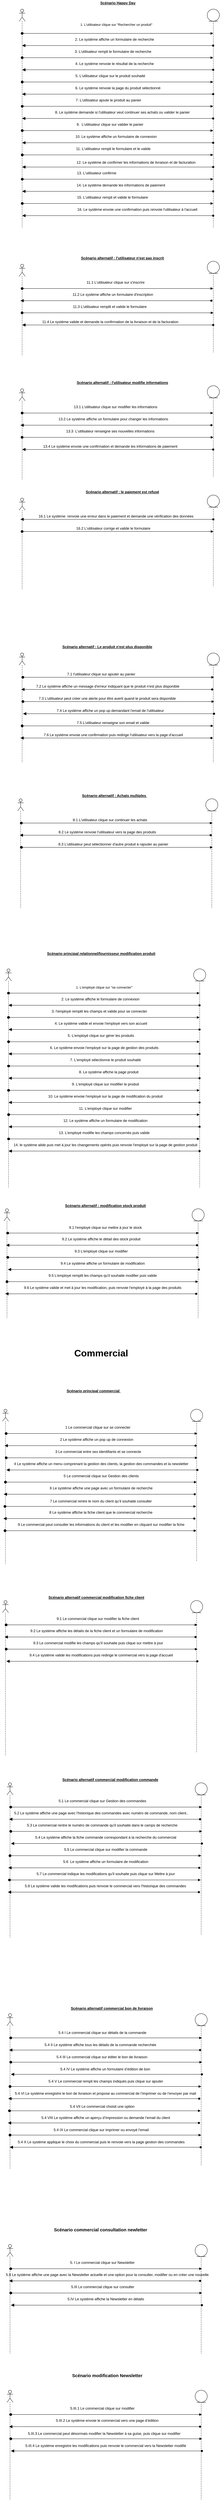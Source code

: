 <mxfile version="14.5.3" type="github">
  <diagram id="MZrCVbKPcxjubLTzTXuE" name="Page-1">
    <mxGraphModel dx="920" dy="552" grid="1" gridSize="10" guides="1" tooltips="1" connect="1" arrows="1" fold="1" page="1" pageScale="1" pageWidth="827" pageHeight="1169" math="0" shadow="0">
      <root>
        <mxCell id="0" />
        <mxCell id="1" parent="0" />
        <mxCell id="bp1Jh9y0F7wbUH62DtqD-1" value="" style="shape=umlLifeline;participant=umlEntity;perimeter=lifelinePerimeter;whiteSpace=wrap;html=1;container=1;collapsible=0;recursiveResize=0;verticalAlign=top;spacingTop=36;outlineConnect=0;size=40;" parent="1" vertex="1">
          <mxGeometry x="750" y="80" width="40" height="720" as="geometry" />
        </mxCell>
        <mxCell id="bp1Jh9y0F7wbUH62DtqD-2" value="" style="shape=umlLifeline;participant=umlActor;perimeter=lifelinePerimeter;whiteSpace=wrap;html=1;container=1;collapsible=0;recursiveResize=0;verticalAlign=top;spacingTop=36;outlineConnect=0;" parent="1" vertex="1">
          <mxGeometry x="130" y="80" width="20" height="720" as="geometry" />
        </mxCell>
        <mxCell id="bp1Jh9y0F7wbUH62DtqD-3" value="&lt;font size=&quot;1&quot;&gt;&lt;u&gt;&lt;b style=&quot;font-size: 12px&quot;&gt;Scénario Happy Day&lt;/b&gt;&lt;/u&gt;&lt;/font&gt;" style="text;html=1;align=center;verticalAlign=middle;resizable=0;points=[];autosize=1;" parent="1" vertex="1">
          <mxGeometry x="390" y="50" width="130" height="20" as="geometry" />
        </mxCell>
        <mxCell id="bp1Jh9y0F7wbUH62DtqD-5" value="1. L&#39;utilisateur clique sur &quot;Rechercher un produit&quot;" style="html=1;verticalAlign=bottom;startArrow=oval;startFill=1;endArrow=block;startSize=8;" parent="1" target="bp1Jh9y0F7wbUH62DtqD-1" edge="1">
          <mxGeometry x="-0.015" y="20" width="60" relative="1" as="geometry">
            <mxPoint x="140" y="160" as="sourcePoint" />
            <mxPoint x="200" y="160" as="targetPoint" />
            <mxPoint as="offset" />
          </mxGeometry>
        </mxCell>
        <mxCell id="bp1Jh9y0F7wbUH62DtqD-8" value="2. Le système affiche un formulaire de recherche" style="text;html=1;align=center;verticalAlign=middle;resizable=0;points=[];autosize=1;" parent="1" vertex="1">
          <mxGeometry x="304" y="170" width="280" height="20" as="geometry" />
        </mxCell>
        <mxCell id="bp1Jh9y0F7wbUH62DtqD-9" value="" style="html=1;verticalAlign=bottom;startArrow=oval;startFill=1;endArrow=block;startSize=8;" parent="1" target="bp1Jh9y0F7wbUH62DtqD-1" edge="1">
          <mxGeometry width="60" relative="1" as="geometry">
            <mxPoint x="140" y="240" as="sourcePoint" />
            <mxPoint x="499.5" y="240" as="targetPoint" />
          </mxGeometry>
        </mxCell>
        <mxCell id="bp1Jh9y0F7wbUH62DtqD-10" value="3. L&#39;utilisateur rempli le formulaire de recherche" style="text;html=1;align=center;verticalAlign=middle;resizable=0;points=[];autosize=1;" parent="1" vertex="1">
          <mxGeometry x="304" y="210" width="270" height="20" as="geometry" />
        </mxCell>
        <mxCell id="bp1Jh9y0F7wbUH62DtqD-12" value="" style="html=1;verticalAlign=bottom;startArrow=block;startFill=1;endArrow=oval;startSize=8;endFill=1;" parent="1" target="bp1Jh9y0F7wbUH62DtqD-1" edge="1">
          <mxGeometry x="0.001" y="10" width="60" relative="1" as="geometry">
            <mxPoint x="140.25" y="279.76" as="sourcePoint" />
            <mxPoint x="499.75" y="279.76" as="targetPoint" />
            <mxPoint as="offset" />
          </mxGeometry>
        </mxCell>
        <mxCell id="bp1Jh9y0F7wbUH62DtqD-13" value="4. Le système renvoie le résultat de la recherche" style="text;html=1;align=center;verticalAlign=middle;resizable=0;points=[];autosize=1;" parent="1" vertex="1">
          <mxGeometry x="309" y="250" width="270" height="20" as="geometry" />
        </mxCell>
        <mxCell id="bp1Jh9y0F7wbUH62DtqD-14" value="" style="html=1;verticalAlign=bottom;startArrow=oval;startFill=1;endArrow=block;startSize=8;" parent="1" target="bp1Jh9y0F7wbUH62DtqD-1" edge="1">
          <mxGeometry width="60" relative="1" as="geometry">
            <mxPoint x="140.25" y="320" as="sourcePoint" />
            <mxPoint x="499.75" y="320" as="targetPoint" />
          </mxGeometry>
        </mxCell>
        <mxCell id="bp1Jh9y0F7wbUH62DtqD-15" value="5. L&#39;utilisateur clique sur le produit souhaité" style="text;html=1;align=center;verticalAlign=middle;resizable=0;points=[];autosize=1;" parent="1" vertex="1">
          <mxGeometry x="305" y="290" width="250" height="20" as="geometry" />
        </mxCell>
        <mxCell id="bp1Jh9y0F7wbUH62DtqD-16" value="" style="html=1;verticalAlign=bottom;startArrow=block;startFill=1;endArrow=oval;startSize=8;endFill=1;" parent="1" source="bp1Jh9y0F7wbUH62DtqD-2" target="bp1Jh9y0F7wbUH62DtqD-1" edge="1">
          <mxGeometry x="0.001" y="10" width="60" relative="1" as="geometry">
            <mxPoint x="160" y="360" as="sourcePoint" />
            <mxPoint x="759.5" y="360" as="targetPoint" />
            <mxPoint as="offset" />
            <Array as="points">
              <mxPoint x="610" y="360" />
            </Array>
          </mxGeometry>
        </mxCell>
        <mxCell id="bp1Jh9y0F7wbUH62DtqD-17" value="6. Le système renvoie la page du produit sélectionné" style="text;html=1;align=center;verticalAlign=middle;resizable=0;points=[];autosize=1;" parent="1" vertex="1">
          <mxGeometry x="305" y="330" width="300" height="20" as="geometry" />
        </mxCell>
        <mxCell id="bp1Jh9y0F7wbUH62DtqD-18" value="" style="html=1;verticalAlign=bottom;startArrow=oval;startFill=1;endArrow=block;startSize=8;" parent="1" target="bp1Jh9y0F7wbUH62DtqD-1" edge="1">
          <mxGeometry width="60" relative="1" as="geometry">
            <mxPoint x="140.25" y="400" as="sourcePoint" />
            <mxPoint x="499.75" y="400" as="targetPoint" />
          </mxGeometry>
        </mxCell>
        <mxCell id="bp1Jh9y0F7wbUH62DtqD-19" value="" style="html=1;verticalAlign=bottom;startArrow=oval;startFill=1;endArrow=block;startSize=8;" parent="1" target="bp1Jh9y0F7wbUH62DtqD-1" edge="1">
          <mxGeometry width="60" relative="1" as="geometry">
            <mxPoint x="140.25" y="480" as="sourcePoint" />
            <mxPoint x="499.75" y="480" as="targetPoint" />
          </mxGeometry>
        </mxCell>
        <mxCell id="bp1Jh9y0F7wbUH62DtqD-20" value="" style="html=1;verticalAlign=bottom;startArrow=block;startFill=1;endArrow=oval;startSize=8;endFill=1;" parent="1" source="bp1Jh9y0F7wbUH62DtqD-2" edge="1">
          <mxGeometry x="0.001" y="10" width="60" relative="1" as="geometry">
            <mxPoint x="410" y="440" as="sourcePoint" />
            <mxPoint x="769.5" y="440" as="targetPoint" />
            <mxPoint as="offset" />
          </mxGeometry>
        </mxCell>
        <mxCell id="bp1Jh9y0F7wbUH62DtqD-21" value="" style="html=1;verticalAlign=bottom;startArrow=block;startFill=1;endArrow=oval;startSize=8;endFill=1;" parent="1" target="bp1Jh9y0F7wbUH62DtqD-1" edge="1">
          <mxGeometry x="0.001" y="10" width="60" relative="1" as="geometry">
            <mxPoint x="140.25" y="520" as="sourcePoint" />
            <mxPoint x="499.75" y="520" as="targetPoint" />
            <mxPoint as="offset" />
          </mxGeometry>
        </mxCell>
        <mxCell id="bp1Jh9y0F7wbUH62DtqD-22" value="7. L&#39;utilisateur ajoute le produit au panier" style="text;html=1;align=center;verticalAlign=middle;resizable=0;points=[];autosize=1;" parent="1" vertex="1">
          <mxGeometry x="309" y="370" width="230" height="20" as="geometry" />
        </mxCell>
        <mxCell id="bp1Jh9y0F7wbUH62DtqD-23" value="8. Le système demande si l&#39;utilisateur veut continuer ses achats ou valider le panier" style="text;html=1;align=center;verticalAlign=middle;resizable=0;points=[];autosize=1;" parent="1" vertex="1">
          <mxGeometry x="240" y="410" width="460" height="20" as="geometry" />
        </mxCell>
        <mxCell id="bp1Jh9y0F7wbUH62DtqD-24" value="9.&amp;nbsp; L&#39;utilisateur clique sur valider le panier" style="text;html=1;align=center;verticalAlign=middle;resizable=0;points=[];autosize=1;" parent="1" vertex="1">
          <mxGeometry x="309" y="450" width="240" height="20" as="geometry" />
        </mxCell>
        <mxCell id="bp1Jh9y0F7wbUH62DtqD-26" value="10. Le système affiche un formulaire de connexion" style="text;html=1;align=center;verticalAlign=middle;resizable=0;points=[];autosize=1;" parent="1" vertex="1">
          <mxGeometry x="309" y="490" width="280" height="20" as="geometry" />
        </mxCell>
        <mxCell id="bp1Jh9y0F7wbUH62DtqD-27" value="" style="html=1;verticalAlign=bottom;startArrow=oval;startFill=1;endArrow=block;startSize=8;" parent="1" edge="1">
          <mxGeometry width="60" relative="1" as="geometry">
            <mxPoint x="140.38" y="560" as="sourcePoint" />
            <mxPoint x="769.63" y="560" as="targetPoint" />
          </mxGeometry>
        </mxCell>
        <mxCell id="bp1Jh9y0F7wbUH62DtqD-28" value="11. L&#39;utilisateur rempli le formulaire et le valide" style="text;html=1;align=center;verticalAlign=middle;resizable=0;points=[];autosize=1;" parent="1" vertex="1">
          <mxGeometry x="310" y="530" width="260" height="20" as="geometry" />
        </mxCell>
        <mxCell id="bp1Jh9y0F7wbUH62DtqD-30" value="" style="html=1;verticalAlign=bottom;startArrow=block;startFill=1;endArrow=oval;startSize=8;endFill=1;" parent="1" edge="1">
          <mxGeometry x="0.001" y="10" width="60" relative="1" as="geometry">
            <mxPoint x="140.38" y="680" as="sourcePoint" />
            <mxPoint x="769.63" y="680" as="targetPoint" />
            <mxPoint as="offset" />
          </mxGeometry>
        </mxCell>
        <mxCell id="bp1Jh9y0F7wbUH62DtqD-31" value="" style="html=1;verticalAlign=bottom;startArrow=block;startFill=1;endArrow=oval;startSize=8;endFill=1;" parent="1" edge="1">
          <mxGeometry x="0.001" y="10" width="60" relative="1" as="geometry">
            <mxPoint x="140.38" y="600" as="sourcePoint" />
            <mxPoint x="769.63" y="600" as="targetPoint" />
            <mxPoint as="offset" />
          </mxGeometry>
        </mxCell>
        <mxCell id="bp1Jh9y0F7wbUH62DtqD-34" value="" style="html=1;verticalAlign=bottom;startArrow=oval;startFill=1;endArrow=block;startSize=8;" parent="1" edge="1">
          <mxGeometry width="60" relative="1" as="geometry">
            <mxPoint x="140.37" y="640" as="sourcePoint" />
            <mxPoint x="769.62" y="640" as="targetPoint" />
          </mxGeometry>
        </mxCell>
        <mxCell id="bp1Jh9y0F7wbUH62DtqD-35" value="12. Le système de confirmer les informations de livraison et de facturation" style="text;html=1;align=center;verticalAlign=middle;resizable=0;points=[];autosize=1;" parent="1" vertex="1">
          <mxGeometry x="310" y="574.5" width="410" height="20" as="geometry" />
        </mxCell>
        <mxCell id="bp1Jh9y0F7wbUH62DtqD-36" value="13. L&#39;utilisateur confirme" style="text;html=1;align=center;verticalAlign=middle;resizable=0;points=[];autosize=1;" parent="1" vertex="1">
          <mxGeometry x="310" y="610" width="150" height="20" as="geometry" />
        </mxCell>
        <mxCell id="bp1Jh9y0F7wbUH62DtqD-37" value="14. Le système demande les informations de paiement" style="text;html=1;align=center;verticalAlign=middle;resizable=0;points=[];autosize=1;" parent="1" vertex="1">
          <mxGeometry x="310" y="650" width="310" height="20" as="geometry" />
        </mxCell>
        <mxCell id="bp1Jh9y0F7wbUH62DtqD-38" value="" style="html=1;verticalAlign=bottom;startArrow=oval;startFill=1;endArrow=block;startSize=8;" parent="1" edge="1">
          <mxGeometry width="60" relative="1" as="geometry">
            <mxPoint x="140.37" y="720" as="sourcePoint" />
            <mxPoint x="769.62" y="720" as="targetPoint" />
          </mxGeometry>
        </mxCell>
        <mxCell id="bp1Jh9y0F7wbUH62DtqD-39" value="15. L&#39;utilisateur rempli et valide le formulaire&amp;nbsp;" style="text;html=1;align=center;verticalAlign=middle;resizable=0;points=[];autosize=1;" parent="1" vertex="1">
          <mxGeometry x="314" y="690" width="250" height="20" as="geometry" />
        </mxCell>
        <mxCell id="bp1Jh9y0F7wbUH62DtqD-40" value="" style="html=1;verticalAlign=bottom;startArrow=block;startFill=1;endArrow=oval;startSize=8;endFill=1;" parent="1" edge="1">
          <mxGeometry x="0.001" y="10" width="60" relative="1" as="geometry">
            <mxPoint x="140.37" y="760" as="sourcePoint" />
            <mxPoint x="769.62" y="760" as="targetPoint" />
            <mxPoint as="offset" />
          </mxGeometry>
        </mxCell>
        <mxCell id="bp1Jh9y0F7wbUH62DtqD-41" value="16. Le système envoie une confirmation puis renvoie l&#39;utilisateur à l&#39;accueil" style="text;html=1;align=center;verticalAlign=middle;resizable=0;points=[];autosize=1;" parent="1" vertex="1">
          <mxGeometry x="314" y="730" width="410" height="20" as="geometry" />
        </mxCell>
        <mxCell id="bp1Jh9y0F7wbUH62DtqD-7" value="" style="html=1;verticalAlign=bottom;startArrow=block;startFill=1;endArrow=oval;startSize=8;endFill=1;" parent="1" source="bp1Jh9y0F7wbUH62DtqD-2" target="bp1Jh9y0F7wbUH62DtqD-1" edge="1">
          <mxGeometry x="0.001" y="10" width="60" relative="1" as="geometry">
            <mxPoint x="410" y="180" as="sourcePoint" />
            <mxPoint x="769.5" y="180" as="targetPoint" />
            <Array as="points">
              <mxPoint x="460" y="200" />
            </Array>
            <mxPoint as="offset" />
          </mxGeometry>
        </mxCell>
        <mxCell id="bp1Jh9y0F7wbUH62DtqD-42" value="" style="shape=umlLifeline;participant=umlActor;perimeter=lifelinePerimeter;whiteSpace=wrap;html=1;container=1;collapsible=0;recursiveResize=0;verticalAlign=top;spacingTop=36;outlineConnect=0;" parent="1" vertex="1">
          <mxGeometry x="130" y="920" width="20" height="300" as="geometry" />
        </mxCell>
        <mxCell id="bp1Jh9y0F7wbUH62DtqD-43" value="" style="shape=umlLifeline;participant=umlEntity;perimeter=lifelinePerimeter;whiteSpace=wrap;html=1;container=1;collapsible=0;recursiveResize=0;verticalAlign=top;spacingTop=36;outlineConnect=0;" parent="1" vertex="1">
          <mxGeometry x="750" y="910" width="40" height="300" as="geometry" />
        </mxCell>
        <mxCell id="bp1Jh9y0F7wbUH62DtqD-44" value="&lt;b&gt;&lt;u&gt;Scénario alternatif : l&#39;utilisateur n&#39;est pas inscrit&lt;/u&gt;&lt;/b&gt;" style="text;html=1;align=center;verticalAlign=middle;resizable=0;points=[];autosize=1;" parent="1" vertex="1">
          <mxGeometry x="325" y="890" width="290" height="20" as="geometry" />
        </mxCell>
        <mxCell id="bp1Jh9y0F7wbUH62DtqD-45" value="" style="html=1;verticalAlign=bottom;startArrow=oval;startFill=1;endArrow=block;startSize=8;" parent="1" source="bp1Jh9y0F7wbUH62DtqD-42" target="bp1Jh9y0F7wbUH62DtqD-43" edge="1">
          <mxGeometry x="-1" y="71" width="60" relative="1" as="geometry">
            <mxPoint x="360" y="1010" as="sourcePoint" />
            <mxPoint x="770" y="990" as="targetPoint" />
            <Array as="points">
              <mxPoint x="720" y="1000" />
            </Array>
            <mxPoint x="-50" y="21" as="offset" />
          </mxGeometry>
        </mxCell>
        <mxCell id="bp1Jh9y0F7wbUH62DtqD-46" value="11.1 L&#39;utilisateur clique sur s&#39;inscrire&amp;nbsp;" style="text;html=1;align=center;verticalAlign=middle;resizable=0;points=[];autosize=1;" parent="1" vertex="1">
          <mxGeometry x="344" y="970" width="210" height="20" as="geometry" />
        </mxCell>
        <mxCell id="bp1Jh9y0F7wbUH62DtqD-47" value="" style="html=1;verticalAlign=bottom;startArrow=block;startFill=1;endArrow=oval;startSize=8;endFill=1;" parent="1" edge="1">
          <mxGeometry x="0.001" y="10" width="60" relative="1" as="geometry">
            <mxPoint x="134.37" y="1040" as="sourcePoint" />
            <mxPoint x="763.62" y="1040" as="targetPoint" />
            <mxPoint as="offset" />
          </mxGeometry>
        </mxCell>
        <mxCell id="bp1Jh9y0F7wbUH62DtqD-48" value="11.2 Le système affiche un formulaire d&#39;inscription&amp;nbsp;" style="text;html=1;align=center;verticalAlign=middle;resizable=0;points=[];autosize=1;" parent="1" vertex="1">
          <mxGeometry x="300" y="1010" width="280" height="20" as="geometry" />
        </mxCell>
        <mxCell id="bp1Jh9y0F7wbUH62DtqD-49" value="" style="html=1;verticalAlign=bottom;startArrow=oval;startFill=1;endArrow=block;startSize=8;" parent="1" edge="1">
          <mxGeometry x="-1" y="71" width="60" relative="1" as="geometry">
            <mxPoint x="139.781" y="1080" as="sourcePoint" />
            <mxPoint x="770.21" y="1080" as="targetPoint" />
            <Array as="points">
              <mxPoint x="720.71" y="1080" />
            </Array>
            <mxPoint x="-50" y="21" as="offset" />
          </mxGeometry>
        </mxCell>
        <mxCell id="bp1Jh9y0F7wbUH62DtqD-50" value="" style="html=1;verticalAlign=bottom;startArrow=block;startFill=1;endArrow=oval;startSize=8;endFill=1;" parent="1" edge="1">
          <mxGeometry x="0.001" y="10" width="60" relative="1" as="geometry">
            <mxPoint x="140.38" y="1120" as="sourcePoint" />
            <mxPoint x="769.63" y="1120" as="targetPoint" />
            <mxPoint as="offset" />
          </mxGeometry>
        </mxCell>
        <mxCell id="bp1Jh9y0F7wbUH62DtqD-51" value="11.3 L&#39;utilisateur remplit et valide le formulaire&amp;nbsp;" style="text;html=1;align=center;verticalAlign=middle;resizable=0;points=[];autosize=1;" parent="1" vertex="1">
          <mxGeometry x="300" y="1050" width="260" height="20" as="geometry" />
        </mxCell>
        <mxCell id="bp1Jh9y0F7wbUH62DtqD-52" value="11.4 Le système valide et demande la confirmation de la livraison et de la facturation" style="text;html=1;align=center;verticalAlign=middle;resizable=0;points=[];autosize=1;" parent="1" vertex="1">
          <mxGeometry x="200" y="1100" width="460" height="20" as="geometry" />
        </mxCell>
        <mxCell id="bp1Jh9y0F7wbUH62DtqD-53" value="" style="shape=umlLifeline;participant=umlActor;perimeter=lifelinePerimeter;whiteSpace=wrap;html=1;container=1;collapsible=0;recursiveResize=0;verticalAlign=top;spacingTop=36;outlineConnect=0;" parent="1" vertex="1">
          <mxGeometry x="130" y="1330" width="20" height="300" as="geometry" />
        </mxCell>
        <mxCell id="bp1Jh9y0F7wbUH62DtqD-54" value="" style="shape=umlLifeline;participant=umlEntity;perimeter=lifelinePerimeter;whiteSpace=wrap;html=1;container=1;collapsible=0;recursiveResize=0;verticalAlign=top;spacingTop=36;outlineConnect=0;" parent="1" vertex="1">
          <mxGeometry x="750" y="1320" width="40" height="300" as="geometry" />
        </mxCell>
        <mxCell id="bp1Jh9y0F7wbUH62DtqD-55" value="&lt;b&gt;&lt;u&gt;Scénario alternatif : l&#39;utilisateur modifie informations&lt;/u&gt;&lt;/b&gt;" style="text;html=1;align=center;verticalAlign=middle;resizable=0;points=[];autosize=1;" parent="1" vertex="1">
          <mxGeometry x="310" y="1300" width="320" height="20" as="geometry" />
        </mxCell>
        <mxCell id="bp1Jh9y0F7wbUH62DtqD-56" value="" style="html=1;verticalAlign=bottom;startArrow=oval;startFill=1;endArrow=block;startSize=8;" parent="1" source="bp1Jh9y0F7wbUH62DtqD-53" target="bp1Jh9y0F7wbUH62DtqD-54" edge="1">
          <mxGeometry x="-1" y="71" width="60" relative="1" as="geometry">
            <mxPoint x="360" y="1420" as="sourcePoint" />
            <mxPoint x="770" y="1400" as="targetPoint" />
            <Array as="points">
              <mxPoint x="720" y="1410" />
            </Array>
            <mxPoint x="-50" y="21" as="offset" />
          </mxGeometry>
        </mxCell>
        <mxCell id="bp1Jh9y0F7wbUH62DtqD-57" value="13.1 L&#39;utilisateur clique sur modifier les informations&amp;nbsp;" style="text;html=1;align=center;verticalAlign=middle;resizable=0;points=[];autosize=1;" parent="1" vertex="1">
          <mxGeometry x="304" y="1380" width="290" height="20" as="geometry" />
        </mxCell>
        <mxCell id="bp1Jh9y0F7wbUH62DtqD-58" value="" style="html=1;verticalAlign=bottom;startArrow=block;startFill=1;endArrow=oval;startSize=8;endFill=1;" parent="1" edge="1">
          <mxGeometry x="0.001" y="10" width="60" relative="1" as="geometry">
            <mxPoint x="134.37" y="1450" as="sourcePoint" />
            <mxPoint x="763.62" y="1450" as="targetPoint" />
            <mxPoint as="offset" />
          </mxGeometry>
        </mxCell>
        <mxCell id="bp1Jh9y0F7wbUH62DtqD-59" value="13.2 Le système affiche un formulaire pour changer les informations" style="text;html=1;align=center;verticalAlign=middle;resizable=0;points=[];autosize=1;" parent="1" vertex="1">
          <mxGeometry x="250" y="1420" width="380" height="20" as="geometry" />
        </mxCell>
        <mxCell id="bp1Jh9y0F7wbUH62DtqD-60" value="" style="html=1;verticalAlign=bottom;startArrow=oval;startFill=1;endArrow=block;startSize=8;" parent="1" edge="1">
          <mxGeometry x="-1" y="71" width="60" relative="1" as="geometry">
            <mxPoint x="139.781" y="1490" as="sourcePoint" />
            <mxPoint x="770.21" y="1490" as="targetPoint" />
            <Array as="points">
              <mxPoint x="720.71" y="1490" />
            </Array>
            <mxPoint x="-50" y="21" as="offset" />
          </mxGeometry>
        </mxCell>
        <mxCell id="bp1Jh9y0F7wbUH62DtqD-61" value="" style="html=1;verticalAlign=bottom;startArrow=block;startFill=1;endArrow=oval;startSize=8;endFill=1;" parent="1" edge="1">
          <mxGeometry x="0.001" y="10" width="60" relative="1" as="geometry">
            <mxPoint x="140.38" y="1530" as="sourcePoint" />
            <mxPoint x="769.63" y="1530" as="targetPoint" />
            <mxPoint as="offset" />
          </mxGeometry>
        </mxCell>
        <mxCell id="bp1Jh9y0F7wbUH62DtqD-62" value="13.3&amp;nbsp; L&#39;utilisateur renseigne ses nouvelles informations" style="text;html=1;align=center;verticalAlign=middle;resizable=0;points=[];autosize=1;" parent="1" vertex="1">
          <mxGeometry x="275" y="1460" width="310" height="20" as="geometry" />
        </mxCell>
        <mxCell id="bp1Jh9y0F7wbUH62DtqD-63" value="13.4 Le système envoie une confirmation et demande les informations de paiement" style="text;html=1;align=center;verticalAlign=middle;resizable=0;points=[];autosize=1;" parent="1" vertex="1">
          <mxGeometry x="200" y="1510" width="460" height="20" as="geometry" />
        </mxCell>
        <mxCell id="bp1Jh9y0F7wbUH62DtqD-65" value="" style="shape=umlLifeline;participant=umlActor;perimeter=lifelinePerimeter;whiteSpace=wrap;html=1;container=1;collapsible=0;recursiveResize=0;verticalAlign=top;spacingTop=36;outlineConnect=0;" parent="1" vertex="1">
          <mxGeometry x="130" y="1690" width="20" height="300" as="geometry" />
        </mxCell>
        <mxCell id="bp1Jh9y0F7wbUH62DtqD-66" value="" style="shape=umlLifeline;participant=umlEntity;perimeter=lifelinePerimeter;whiteSpace=wrap;html=1;container=1;collapsible=0;recursiveResize=0;verticalAlign=top;spacingTop=36;outlineConnect=0;" parent="1" vertex="1">
          <mxGeometry x="750" y="1680" width="40" height="300" as="geometry" />
        </mxCell>
        <mxCell id="bp1Jh9y0F7wbUH62DtqD-67" value="&lt;b&gt;&lt;u&gt;Scénario alternatif : le paiement est refusé&lt;/u&gt;&lt;/b&gt;" style="text;html=1;align=center;verticalAlign=middle;resizable=0;points=[];autosize=1;" parent="1" vertex="1">
          <mxGeometry x="340" y="1660" width="260" height="20" as="geometry" />
        </mxCell>
        <mxCell id="bp1Jh9y0F7wbUH62DtqD-69" value="16.1 Le système&amp;nbsp; renvoie une erreur dans le paiement et demande une vérification des données" style="text;html=1;align=center;verticalAlign=middle;resizable=0;points=[];autosize=1;" parent="1" vertex="1">
          <mxGeometry x="184" y="1740" width="530" height="20" as="geometry" />
        </mxCell>
        <mxCell id="bp1Jh9y0F7wbUH62DtqD-70" value="" style="html=1;verticalAlign=bottom;startArrow=block;startFill=1;endArrow=oval;startSize=8;endFill=1;" parent="1" edge="1">
          <mxGeometry x="0.001" y="10" width="60" relative="1" as="geometry">
            <mxPoint x="134.37" y="1760" as="sourcePoint" />
            <mxPoint x="770" y="1760" as="targetPoint" />
            <mxPoint as="offset" />
          </mxGeometry>
        </mxCell>
        <mxCell id="bp1Jh9y0F7wbUH62DtqD-71" value="16.2 L&#39;utilisateur corrige et valide le formulaire" style="text;html=1;align=center;verticalAlign=middle;resizable=0;points=[];autosize=1;" parent="1" vertex="1">
          <mxGeometry x="310" y="1780" width="260" height="20" as="geometry" />
        </mxCell>
        <mxCell id="bp1Jh9y0F7wbUH62DtqD-72" value="" style="html=1;verticalAlign=bottom;startArrow=oval;startFill=1;endArrow=block;startSize=8;" parent="1" edge="1">
          <mxGeometry x="-1" y="71" width="60" relative="1" as="geometry">
            <mxPoint x="139.781" y="1800" as="sourcePoint" />
            <mxPoint x="770.21" y="1800" as="targetPoint" />
            <Array as="points">
              <mxPoint x="720.71" y="1800" />
            </Array>
            <mxPoint x="-50" y="21" as="offset" />
          </mxGeometry>
        </mxCell>
        <mxCell id="WXvjH9I04tcjTVUaUVk6-1" value="&lt;b&gt;&lt;u&gt;Scénario alternatif : Le produit n&#39;est plus disponible&lt;/u&gt;&lt;/b&gt;" style="text;html=1;align=center;verticalAlign=middle;resizable=0;points=[];autosize=1;" parent="1" vertex="1">
          <mxGeometry x="265" y="2170" width="310" height="20" as="geometry" />
        </mxCell>
        <mxCell id="WXvjH9I04tcjTVUaUVk6-2" value="" style="shape=umlLifeline;participant=umlActor;perimeter=lifelinePerimeter;whiteSpace=wrap;html=1;container=1;collapsible=0;recursiveResize=0;verticalAlign=top;spacingTop=36;outlineConnect=0;size=40;" parent="1" vertex="1">
          <mxGeometry x="130" y="2200" width="20" height="360" as="geometry" />
        </mxCell>
        <mxCell id="WXvjH9I04tcjTVUaUVk6-3" value="" style="shape=umlLifeline;participant=umlEntity;perimeter=lifelinePerimeter;whiteSpace=wrap;html=1;container=1;collapsible=0;recursiveResize=0;verticalAlign=top;spacingTop=36;outlineConnect=0;" parent="1" vertex="1">
          <mxGeometry x="750" y="2200" width="40" height="360" as="geometry" />
        </mxCell>
        <mxCell id="WXvjH9I04tcjTVUaUVk6-4" value="" style="html=1;verticalAlign=bottom;startArrow=oval;startFill=1;endArrow=block;startSize=8;" parent="1" edge="1">
          <mxGeometry x="-1" y="71" width="60" relative="1" as="geometry">
            <mxPoint x="142.21" y="2280" as="sourcePoint" />
            <mxPoint x="772.21" y="2280" as="targetPoint" />
            <Array as="points">
              <mxPoint x="722.71" y="2280" />
            </Array>
            <mxPoint x="-50" y="21" as="offset" />
          </mxGeometry>
        </mxCell>
        <mxCell id="WXvjH9I04tcjTVUaUVk6-5" value="" style="html=1;verticalAlign=bottom;startArrow=block;startFill=1;endArrow=oval;startSize=8;endFill=1;" parent="1" edge="1">
          <mxGeometry x="0.001" y="10" width="60" relative="1" as="geometry">
            <mxPoint x="137.08" y="2320" as="sourcePoint" />
            <mxPoint x="766.33" y="2320" as="targetPoint" />
            <mxPoint as="offset" />
          </mxGeometry>
        </mxCell>
        <mxCell id="WXvjH9I04tcjTVUaUVk6-6" value="" style="html=1;verticalAlign=bottom;startArrow=oval;startFill=1;endArrow=block;startSize=8;" parent="1" edge="1">
          <mxGeometry x="-1" y="71" width="60" relative="1" as="geometry">
            <mxPoint x="142.491" y="2360" as="sourcePoint" />
            <mxPoint x="772.92" y="2360" as="targetPoint" />
            <Array as="points">
              <mxPoint x="723.42" y="2360" />
            </Array>
            <mxPoint x="-50" y="21" as="offset" />
          </mxGeometry>
        </mxCell>
        <mxCell id="WXvjH9I04tcjTVUaUVk6-7" value="" style="html=1;verticalAlign=bottom;startArrow=block;startFill=1;endArrow=oval;startSize=8;endFill=1;" parent="1" edge="1">
          <mxGeometry x="0.001" y="10" width="60" relative="1" as="geometry">
            <mxPoint x="143.09" y="2400" as="sourcePoint" />
            <mxPoint x="772.34" y="2400" as="targetPoint" />
            <mxPoint as="offset" />
          </mxGeometry>
        </mxCell>
        <mxCell id="WXvjH9I04tcjTVUaUVk6-8" value="7.1 l&#39;utilisateur clique sur ajouter au panier" style="text;html=1;align=center;verticalAlign=middle;resizable=0;points=[];autosize=1;" parent="1" vertex="1">
          <mxGeometry x="280" y="2260" width="240" height="20" as="geometry" />
        </mxCell>
        <mxCell id="WXvjH9I04tcjTVUaUVk6-9" value="&amp;nbsp; &amp;nbsp; &amp;nbsp; &amp;nbsp; &amp;nbsp; &amp;nbsp; &amp;nbsp;7.2 Le système affiche un message d&#39;erreur indiquant que le produit n&#39;est plus disponible" style="text;html=1;align=center;verticalAlign=middle;resizable=0;points=[];autosize=1;" parent="1" vertex="1">
          <mxGeometry x="135" y="2300" width="530" height="20" as="geometry" />
        </mxCell>
        <mxCell id="WXvjH9I04tcjTVUaUVk6-10" value="7.3 L&#39;utilisateur peut créer une alerte pour être averti quand le produit sera disponible" style="text;html=1;align=center;verticalAlign=middle;resizable=0;points=[];autosize=1;" parent="1" vertex="1">
          <mxGeometry x="185" y="2340" width="470" height="20" as="geometry" />
        </mxCell>
        <mxCell id="WXvjH9I04tcjTVUaUVk6-11" value="7.4 Le système affiche un pop up demandant l&#39;email de l&#39;utilisateur" style="text;html=1;align=center;verticalAlign=middle;resizable=0;points=[];autosize=1;" parent="1" vertex="1">
          <mxGeometry x="245" y="2380" width="370" height="20" as="geometry" />
        </mxCell>
        <mxCell id="WXvjH9I04tcjTVUaUVk6-12" value="" style="html=1;verticalAlign=bottom;startArrow=oval;startFill=1;endArrow=block;startSize=8;" parent="1" edge="1">
          <mxGeometry x="-1" y="71" width="60" relative="1" as="geometry">
            <mxPoint x="140.0" y="2440" as="sourcePoint" />
            <mxPoint x="770" y="2440" as="targetPoint" />
            <Array as="points">
              <mxPoint x="720.5" y="2440" />
            </Array>
            <mxPoint x="-50" y="21" as="offset" />
          </mxGeometry>
        </mxCell>
        <mxCell id="WXvjH9I04tcjTVUaUVk6-13" value="7.5 L&#39;utilisateur renseigne son email et valide" style="text;html=1;align=center;verticalAlign=middle;resizable=0;points=[];autosize=1;" parent="1" vertex="1">
          <mxGeometry x="314" y="2420" width="250" height="20" as="geometry" />
        </mxCell>
        <mxCell id="WXvjH9I04tcjTVUaUVk6-14" value="" style="html=1;verticalAlign=bottom;startArrow=block;startFill=1;endArrow=oval;startSize=8;endFill=1;" parent="1" edge="1">
          <mxGeometry x="0.001" y="10" width="60" relative="1" as="geometry">
            <mxPoint x="134.37" y="2480" as="sourcePoint" />
            <mxPoint x="763.62" y="2480" as="targetPoint" />
            <mxPoint as="offset" />
          </mxGeometry>
        </mxCell>
        <mxCell id="WXvjH9I04tcjTVUaUVk6-15" value="7.6 Le système envoie une confirmation puis redirige l&#39;utilisateur vers la page d&#39;accueil" style="text;html=1;align=center;verticalAlign=middle;resizable=0;points=[];autosize=1;" parent="1" vertex="1">
          <mxGeometry x="205" y="2460" width="470" height="20" as="geometry" />
        </mxCell>
        <mxCell id="WXvjH9I04tcjTVUaUVk6-16" value="&lt;b&gt;&lt;u&gt;Scénario alternatif : Achats multiples&amp;nbsp;&lt;/u&gt;&lt;/b&gt;" style="text;html=1;align=center;verticalAlign=middle;resizable=0;points=[];autosize=1;" parent="1" vertex="1">
          <mxGeometry x="329" y="2660" width="230" height="20" as="geometry" />
        </mxCell>
        <mxCell id="WXvjH9I04tcjTVUaUVk6-17" value="" style="shape=umlLifeline;participant=umlActor;perimeter=lifelinePerimeter;whiteSpace=wrap;html=1;container=1;collapsible=0;recursiveResize=0;verticalAlign=top;spacingTop=36;outlineConnect=0;size=40;" parent="1" vertex="1">
          <mxGeometry x="125" y="2680" width="20" height="360" as="geometry" />
        </mxCell>
        <mxCell id="WXvjH9I04tcjTVUaUVk6-18" value="" style="shape=umlLifeline;participant=umlEntity;perimeter=lifelinePerimeter;whiteSpace=wrap;html=1;container=1;collapsible=0;recursiveResize=0;verticalAlign=top;spacingTop=36;outlineConnect=0;" parent="1" vertex="1">
          <mxGeometry x="745" y="2680" width="40" height="360" as="geometry" />
        </mxCell>
        <mxCell id="WXvjH9I04tcjTVUaUVk6-19" value="" style="html=1;verticalAlign=bottom;startArrow=oval;startFill=1;endArrow=block;startSize=8;" parent="1" edge="1">
          <mxGeometry x="-1" y="71" width="60" relative="1" as="geometry">
            <mxPoint x="137.21" y="2760" as="sourcePoint" />
            <mxPoint x="767.21" y="2760" as="targetPoint" />
            <Array as="points">
              <mxPoint x="717.71" y="2760" />
            </Array>
            <mxPoint x="-50" y="21" as="offset" />
          </mxGeometry>
        </mxCell>
        <mxCell id="WXvjH9I04tcjTVUaUVk6-20" value="" style="html=1;verticalAlign=bottom;startArrow=block;startFill=1;endArrow=oval;startSize=8;endFill=1;" parent="1" edge="1">
          <mxGeometry x="0.001" y="10" width="60" relative="1" as="geometry">
            <mxPoint x="132.08" y="2800" as="sourcePoint" />
            <mxPoint x="761.33" y="2800" as="targetPoint" />
            <mxPoint as="offset" />
          </mxGeometry>
        </mxCell>
        <mxCell id="WXvjH9I04tcjTVUaUVk6-21" value="" style="html=1;verticalAlign=bottom;startArrow=oval;startFill=1;endArrow=block;startSize=8;" parent="1" edge="1">
          <mxGeometry x="-1" y="71" width="60" relative="1" as="geometry">
            <mxPoint x="137.491" y="2840" as="sourcePoint" />
            <mxPoint x="767.92" y="2840" as="targetPoint" />
            <Array as="points">
              <mxPoint x="718.42" y="2840" />
            </Array>
            <mxPoint x="-50" y="21" as="offset" />
          </mxGeometry>
        </mxCell>
        <mxCell id="WXvjH9I04tcjTVUaUVk6-31" value="8.1 L&#39;utilisateur clique sur continuer les achats" style="text;html=1;align=center;verticalAlign=middle;resizable=0;points=[];autosize=1;" parent="1" vertex="1">
          <mxGeometry x="299" y="2740" width="260" height="20" as="geometry" />
        </mxCell>
        <mxCell id="WXvjH9I04tcjTVUaUVk6-32" value="8.2 Le système renvoie l&#39;utilisateur vers la page des produits" style="text;html=1;align=center;verticalAlign=middle;resizable=0;points=[];autosize=1;" parent="1" vertex="1">
          <mxGeometry x="250" y="2780" width="340" height="20" as="geometry" />
        </mxCell>
        <mxCell id="WXvjH9I04tcjTVUaUVk6-33" value="8.3 L&#39;utilisateur peut sélectionner d&#39;autre produit à rajouter au panier" style="text;html=1;align=center;verticalAlign=middle;resizable=0;points=[];autosize=1;" parent="1" vertex="1">
          <mxGeometry x="250" y="2820" width="380" height="20" as="geometry" />
        </mxCell>
        <mxCell id="FsZHeZZL7pEjZ1U_OA7q-1" value="&lt;b&gt;&lt;u&gt;Scénario principal relationnel/fournisseur modification produit&lt;/u&gt;&lt;/b&gt;" style="text;html=1;align=center;verticalAlign=middle;resizable=0;points=[];autosize=1;" parent="1" vertex="1">
          <mxGeometry x="215" y="3180" width="370" height="20" as="geometry" />
        </mxCell>
        <mxCell id="FsZHeZZL7pEjZ1U_OA7q-2" value="" style="shape=umlLifeline;participant=umlEntity;perimeter=lifelinePerimeter;whiteSpace=wrap;html=1;container=1;collapsible=0;recursiveResize=0;verticalAlign=top;spacingTop=36;outlineConnect=0;size=40;" parent="1" vertex="1">
          <mxGeometry x="705" y="3240" width="40" height="720" as="geometry" />
        </mxCell>
        <mxCell id="FsZHeZZL7pEjZ1U_OA7q-3" value="" style="shape=umlLifeline;participant=umlActor;perimeter=lifelinePerimeter;whiteSpace=wrap;html=1;container=1;collapsible=0;recursiveResize=0;verticalAlign=top;spacingTop=36;outlineConnect=0;" parent="1" vertex="1">
          <mxGeometry x="85" y="3240" width="20" height="720" as="geometry" />
        </mxCell>
        <mxCell id="FsZHeZZL7pEjZ1U_OA7q-4" value="1. L&#39;employé clique sur &quot;se connecter&quot;" style="html=1;verticalAlign=bottom;startArrow=oval;startFill=1;endArrow=block;startSize=8;" parent="1" target="FsZHeZZL7pEjZ1U_OA7q-2" edge="1">
          <mxGeometry x="0.001" y="10" width="60" relative="1" as="geometry">
            <mxPoint x="95" y="3320" as="sourcePoint" />
            <mxPoint x="155" y="3320" as="targetPoint" />
            <mxPoint as="offset" />
          </mxGeometry>
        </mxCell>
        <mxCell id="FsZHeZZL7pEjZ1U_OA7q-5" value="2. Le système affiche le formulaire de connexion&amp;nbsp;" style="text;html=1;align=center;verticalAlign=middle;resizable=0;points=[];autosize=1;" parent="1" vertex="1">
          <mxGeometry x="259" y="3330" width="280" height="20" as="geometry" />
        </mxCell>
        <mxCell id="FsZHeZZL7pEjZ1U_OA7q-6" value="" style="html=1;verticalAlign=bottom;startArrow=oval;startFill=1;endArrow=block;startSize=8;" parent="1" target="FsZHeZZL7pEjZ1U_OA7q-2" edge="1">
          <mxGeometry width="60" relative="1" as="geometry">
            <mxPoint x="95" y="3400" as="sourcePoint" />
            <mxPoint x="454.5" y="3400" as="targetPoint" />
          </mxGeometry>
        </mxCell>
        <mxCell id="FsZHeZZL7pEjZ1U_OA7q-7" value="3. l&#39;employé remplit les champs et valide pour se connecter" style="text;html=1;align=center;verticalAlign=middle;resizable=0;points=[];autosize=1;" parent="1" vertex="1">
          <mxGeometry x="229" y="3370" width="330" height="20" as="geometry" />
        </mxCell>
        <mxCell id="FsZHeZZL7pEjZ1U_OA7q-8" value="" style="html=1;verticalAlign=bottom;startArrow=block;startFill=1;endArrow=oval;startSize=8;endFill=1;" parent="1" target="FsZHeZZL7pEjZ1U_OA7q-2" edge="1">
          <mxGeometry x="0.001" y="10" width="60" relative="1" as="geometry">
            <mxPoint x="95.25" y="3439.76" as="sourcePoint" />
            <mxPoint x="454.75" y="3439.76" as="targetPoint" />
            <mxPoint as="offset" />
          </mxGeometry>
        </mxCell>
        <mxCell id="FsZHeZZL7pEjZ1U_OA7q-9" value="4. Le système valide et envoie l&#39;employé vers son accueil" style="text;html=1;align=center;verticalAlign=middle;resizable=0;points=[];autosize=1;" parent="1" vertex="1">
          <mxGeometry x="239" y="3410" width="320" height="20" as="geometry" />
        </mxCell>
        <mxCell id="FsZHeZZL7pEjZ1U_OA7q-10" value="" style="html=1;verticalAlign=bottom;startArrow=oval;startFill=1;endArrow=block;startSize=8;" parent="1" target="FsZHeZZL7pEjZ1U_OA7q-2" edge="1">
          <mxGeometry width="60" relative="1" as="geometry">
            <mxPoint x="95.25" y="3480" as="sourcePoint" />
            <mxPoint x="454.75" y="3480" as="targetPoint" />
          </mxGeometry>
        </mxCell>
        <mxCell id="FsZHeZZL7pEjZ1U_OA7q-11" value="5. L&#39;employé clique sur gérer les produits" style="text;html=1;align=center;verticalAlign=middle;resizable=0;points=[];autosize=1;" parent="1" vertex="1">
          <mxGeometry x="284" y="3450" width="230" height="20" as="geometry" />
        </mxCell>
        <mxCell id="FsZHeZZL7pEjZ1U_OA7q-12" value="" style="html=1;verticalAlign=bottom;startArrow=block;startFill=1;endArrow=oval;startSize=8;endFill=1;" parent="1" source="FsZHeZZL7pEjZ1U_OA7q-3" target="FsZHeZZL7pEjZ1U_OA7q-2" edge="1">
          <mxGeometry x="0.001" y="10" width="60" relative="1" as="geometry">
            <mxPoint x="115" y="3520" as="sourcePoint" />
            <mxPoint x="714.5" y="3520" as="targetPoint" />
            <mxPoint as="offset" />
            <Array as="points">
              <mxPoint x="565" y="3520" />
            </Array>
          </mxGeometry>
        </mxCell>
        <mxCell id="FsZHeZZL7pEjZ1U_OA7q-13" value="6. Le système envoie l&#39;employé sur la page de gestion des produits" style="text;html=1;align=center;verticalAlign=middle;resizable=0;points=[];autosize=1;" parent="1" vertex="1">
          <mxGeometry x="225" y="3490" width="370" height="20" as="geometry" />
        </mxCell>
        <mxCell id="FsZHeZZL7pEjZ1U_OA7q-14" value="" style="html=1;verticalAlign=bottom;startArrow=oval;startFill=1;endArrow=block;startSize=8;" parent="1" target="FsZHeZZL7pEjZ1U_OA7q-2" edge="1">
          <mxGeometry width="60" relative="1" as="geometry">
            <mxPoint x="95.25" y="3560" as="sourcePoint" />
            <mxPoint x="454.75" y="3560" as="targetPoint" />
          </mxGeometry>
        </mxCell>
        <mxCell id="FsZHeZZL7pEjZ1U_OA7q-15" value="" style="html=1;verticalAlign=bottom;startArrow=oval;startFill=1;endArrow=block;startSize=8;" parent="1" target="FsZHeZZL7pEjZ1U_OA7q-2" edge="1">
          <mxGeometry width="60" relative="1" as="geometry">
            <mxPoint x="95.25" y="3640" as="sourcePoint" />
            <mxPoint x="454.75" y="3640" as="targetPoint" />
          </mxGeometry>
        </mxCell>
        <mxCell id="FsZHeZZL7pEjZ1U_OA7q-16" value="" style="html=1;verticalAlign=bottom;startArrow=block;startFill=1;endArrow=oval;startSize=8;endFill=1;" parent="1" source="FsZHeZZL7pEjZ1U_OA7q-3" edge="1">
          <mxGeometry x="0.001" y="10" width="60" relative="1" as="geometry">
            <mxPoint x="365" y="3600" as="sourcePoint" />
            <mxPoint x="724.5" y="3600" as="targetPoint" />
            <mxPoint as="offset" />
          </mxGeometry>
        </mxCell>
        <mxCell id="FsZHeZZL7pEjZ1U_OA7q-17" value="" style="html=1;verticalAlign=bottom;startArrow=block;startFill=1;endArrow=oval;startSize=8;endFill=1;" parent="1" target="FsZHeZZL7pEjZ1U_OA7q-2" edge="1">
          <mxGeometry x="0.001" y="10" width="60" relative="1" as="geometry">
            <mxPoint x="95.25" y="3680" as="sourcePoint" />
            <mxPoint x="454.75" y="3680" as="targetPoint" />
            <mxPoint as="offset" />
          </mxGeometry>
        </mxCell>
        <mxCell id="FsZHeZZL7pEjZ1U_OA7q-18" value="7. L&#39;employé sélectionne le produit souhaité" style="text;html=1;align=center;verticalAlign=middle;resizable=0;points=[];autosize=1;" parent="1" vertex="1">
          <mxGeometry x="289" y="3530" width="250" height="20" as="geometry" />
        </mxCell>
        <mxCell id="FsZHeZZL7pEjZ1U_OA7q-19" value="8. Le système affiche la page produit" style="text;html=1;align=center;verticalAlign=middle;resizable=0;points=[];autosize=1;" parent="1" vertex="1">
          <mxGeometry x="320" y="3570" width="210" height="20" as="geometry" />
        </mxCell>
        <mxCell id="FsZHeZZL7pEjZ1U_OA7q-20" value="9. L&#39;employé clique sur modifier le produit" style="text;html=1;align=center;verticalAlign=middle;resizable=0;points=[];autosize=1;" parent="1" vertex="1">
          <mxGeometry x="294" y="3610" width="240" height="20" as="geometry" />
        </mxCell>
        <mxCell id="FsZHeZZL7pEjZ1U_OA7q-21" value="10. Le système envoie l&#39;employé sur la page de modification du produit" style="text;html=1;align=center;verticalAlign=middle;resizable=0;points=[];autosize=1;" parent="1" vertex="1">
          <mxGeometry x="219" y="3650" width="390" height="20" as="geometry" />
        </mxCell>
        <mxCell id="FsZHeZZL7pEjZ1U_OA7q-22" value="" style="html=1;verticalAlign=bottom;startArrow=oval;startFill=1;endArrow=block;startSize=8;" parent="1" edge="1">
          <mxGeometry width="60" relative="1" as="geometry">
            <mxPoint x="95.38" y="3720" as="sourcePoint" />
            <mxPoint x="724.63" y="3720" as="targetPoint" />
          </mxGeometry>
        </mxCell>
        <mxCell id="FsZHeZZL7pEjZ1U_OA7q-23" value="11. L&#39;employé clique sur modifier" style="text;html=1;align=center;verticalAlign=middle;resizable=0;points=[];autosize=1;" parent="1" vertex="1">
          <mxGeometry x="319" y="3690" width="190" height="20" as="geometry" />
        </mxCell>
        <mxCell id="FsZHeZZL7pEjZ1U_OA7q-24" value="" style="html=1;verticalAlign=bottom;startArrow=block;startFill=1;endArrow=oval;startSize=8;endFill=1;" parent="1" edge="1">
          <mxGeometry x="0.001" y="10" width="60" relative="1" as="geometry">
            <mxPoint x="95.38" y="3840" as="sourcePoint" />
            <mxPoint x="724.63" y="3840" as="targetPoint" />
            <mxPoint as="offset" />
          </mxGeometry>
        </mxCell>
        <mxCell id="FsZHeZZL7pEjZ1U_OA7q-25" value="" style="html=1;verticalAlign=bottom;startArrow=block;startFill=1;endArrow=oval;startSize=8;endFill=1;" parent="1" edge="1">
          <mxGeometry x="0.001" y="10" width="60" relative="1" as="geometry">
            <mxPoint x="95.38" y="3760" as="sourcePoint" />
            <mxPoint x="724.63" y="3760" as="targetPoint" />
            <mxPoint as="offset" />
          </mxGeometry>
        </mxCell>
        <mxCell id="FsZHeZZL7pEjZ1U_OA7q-26" value="" style="html=1;verticalAlign=bottom;startArrow=oval;startFill=1;endArrow=block;startSize=8;" parent="1" edge="1">
          <mxGeometry width="60" relative="1" as="geometry">
            <mxPoint x="95.37" y="3800" as="sourcePoint" />
            <mxPoint x="724.62" y="3800" as="targetPoint" />
          </mxGeometry>
        </mxCell>
        <mxCell id="FsZHeZZL7pEjZ1U_OA7q-27" value="12. Le système affiche un formulaire de modification" style="text;html=1;align=center;verticalAlign=middle;resizable=0;points=[];autosize=1;" parent="1" vertex="1">
          <mxGeometry x="269" y="3730" width="290" height="20" as="geometry" />
        </mxCell>
        <mxCell id="FsZHeZZL7pEjZ1U_OA7q-28" value="13. L&#39;employé modifie les champs concernés puis valide" style="text;html=1;align=center;verticalAlign=middle;resizable=0;points=[];autosize=1;" parent="1" vertex="1">
          <mxGeometry x="255" y="3770" width="310" height="20" as="geometry" />
        </mxCell>
        <mxCell id="FsZHeZZL7pEjZ1U_OA7q-29" value="14. le système alide puis met à jour les changements opérés puis renvoie l&#39;employé sur la page de gestion produit" style="text;html=1;align=center;verticalAlign=middle;resizable=0;points=[];autosize=1;" parent="1" vertex="1">
          <mxGeometry x="104" y="3810" width="620" height="20" as="geometry" />
        </mxCell>
        <mxCell id="FsZHeZZL7pEjZ1U_OA7q-34" value="" style="html=1;verticalAlign=bottom;startArrow=block;startFill=1;endArrow=oval;startSize=8;endFill=1;" parent="1" source="FsZHeZZL7pEjZ1U_OA7q-3" target="FsZHeZZL7pEjZ1U_OA7q-2" edge="1">
          <mxGeometry x="0.001" y="10" width="60" relative="1" as="geometry">
            <mxPoint x="365" y="3340" as="sourcePoint" />
            <mxPoint x="724.5" y="3340" as="targetPoint" />
            <Array as="points">
              <mxPoint x="415" y="3360" />
            </Array>
            <mxPoint as="offset" />
          </mxGeometry>
        </mxCell>
        <mxCell id="0nKY4ihg2E82EaFq8VoH-1" value="" style="shape=umlLifeline;participant=umlActor;perimeter=lifelinePerimeter;whiteSpace=wrap;html=1;container=1;collapsible=0;recursiveResize=0;verticalAlign=top;spacingTop=36;outlineConnect=0;size=40;" parent="1" vertex="1">
          <mxGeometry x="80" y="4030" width="20" height="360" as="geometry" />
        </mxCell>
        <mxCell id="0nKY4ihg2E82EaFq8VoH-2" value="" style="shape=umlLifeline;participant=umlEntity;perimeter=lifelinePerimeter;whiteSpace=wrap;html=1;container=1;collapsible=0;recursiveResize=0;verticalAlign=top;spacingTop=36;outlineConnect=0;" parent="1" vertex="1">
          <mxGeometry x="700" y="4030" width="40" height="360" as="geometry" />
        </mxCell>
        <mxCell id="0nKY4ihg2E82EaFq8VoH-3" value="" style="html=1;verticalAlign=bottom;startArrow=oval;startFill=1;endArrow=block;startSize=8;" parent="1" edge="1">
          <mxGeometry x="-1" y="71" width="60" relative="1" as="geometry">
            <mxPoint x="92.21" y="4110" as="sourcePoint" />
            <mxPoint x="722.21" y="4110" as="targetPoint" />
            <Array as="points">
              <mxPoint x="672.71" y="4110" />
            </Array>
            <mxPoint x="-50" y="21" as="offset" />
          </mxGeometry>
        </mxCell>
        <mxCell id="0nKY4ihg2E82EaFq8VoH-4" value="" style="html=1;verticalAlign=bottom;startArrow=block;startFill=1;endArrow=oval;startSize=8;endFill=1;" parent="1" edge="1">
          <mxGeometry x="0.001" y="10" width="60" relative="1" as="geometry">
            <mxPoint x="87.08" y="4150" as="sourcePoint" />
            <mxPoint x="716.33" y="4150" as="targetPoint" />
            <mxPoint as="offset" />
          </mxGeometry>
        </mxCell>
        <mxCell id="0nKY4ihg2E82EaFq8VoH-5" value="" style="html=1;verticalAlign=bottom;startArrow=oval;startFill=1;endArrow=block;startSize=8;" parent="1" edge="1">
          <mxGeometry x="-1" y="71" width="60" relative="1" as="geometry">
            <mxPoint x="92.491" y="4190" as="sourcePoint" />
            <mxPoint x="722.92" y="4190" as="targetPoint" />
            <Array as="points">
              <mxPoint x="673.42" y="4190" />
            </Array>
            <mxPoint x="-50" y="21" as="offset" />
          </mxGeometry>
        </mxCell>
        <mxCell id="0nKY4ihg2E82EaFq8VoH-6" value="" style="html=1;verticalAlign=bottom;startArrow=block;startFill=1;endArrow=oval;startSize=8;endFill=1;" parent="1" edge="1">
          <mxGeometry x="0.001" y="10" width="60" relative="1" as="geometry">
            <mxPoint x="93.09" y="4230" as="sourcePoint" />
            <mxPoint x="722.34" y="4230" as="targetPoint" />
            <mxPoint as="offset" />
          </mxGeometry>
        </mxCell>
        <mxCell id="0nKY4ihg2E82EaFq8VoH-7" value="9.1 l&#39;employé clique sur mettre à jour le stock" style="text;html=1;align=center;verticalAlign=middle;resizable=0;points=[];autosize=1;" parent="1" vertex="1">
          <mxGeometry x="284" y="4082" width="260" height="20" as="geometry" />
        </mxCell>
        <mxCell id="0nKY4ihg2E82EaFq8VoH-8" value="9.2 Le système affiche le détail des stock produit" style="text;html=1;align=center;verticalAlign=middle;resizable=0;points=[];autosize=1;" parent="1" vertex="1">
          <mxGeometry x="265" y="4120" width="270" height="20" as="geometry" />
        </mxCell>
        <mxCell id="0nKY4ihg2E82EaFq8VoH-9" value="9.3 L&#39;employé clique sur modifier" style="text;html=1;align=center;verticalAlign=middle;resizable=0;points=[];autosize=1;" parent="1" vertex="1">
          <mxGeometry x="305" y="4160" width="190" height="20" as="geometry" />
        </mxCell>
        <mxCell id="0nKY4ihg2E82EaFq8VoH-10" value="9.4 Le système affiche un formulaire de modification" style="text;html=1;align=center;verticalAlign=middle;resizable=0;points=[];autosize=1;" parent="1" vertex="1">
          <mxGeometry x="260" y="4200" width="290" height="20" as="geometry" />
        </mxCell>
        <mxCell id="0nKY4ihg2E82EaFq8VoH-11" value="" style="html=1;verticalAlign=bottom;startArrow=oval;startFill=1;endArrow=block;startSize=8;" parent="1" edge="1">
          <mxGeometry x="-1" y="71" width="60" relative="1" as="geometry">
            <mxPoint x="90" y="4270" as="sourcePoint" />
            <mxPoint x="720" y="4270" as="targetPoint" />
            <Array as="points">
              <mxPoint x="670.5" y="4270" />
            </Array>
            <mxPoint x="-50" y="21" as="offset" />
          </mxGeometry>
        </mxCell>
        <mxCell id="0nKY4ihg2E82EaFq8VoH-12" value="9.5 L&#39;employé remplit les champs qu&#39;il souhaite modifier puis valide" style="text;html=1;align=center;verticalAlign=middle;resizable=0;points=[];autosize=1;" parent="1" vertex="1">
          <mxGeometry x="220" y="4240" width="370" height="20" as="geometry" />
        </mxCell>
        <mxCell id="0nKY4ihg2E82EaFq8VoH-13" value="" style="html=1;verticalAlign=bottom;startArrow=block;startFill=1;endArrow=oval;startSize=8;endFill=1;" parent="1" edge="1">
          <mxGeometry x="0.001" y="10" width="60" relative="1" as="geometry">
            <mxPoint x="84.37" y="4310" as="sourcePoint" />
            <mxPoint x="713.62" y="4310" as="targetPoint" />
            <mxPoint as="offset" />
          </mxGeometry>
        </mxCell>
        <mxCell id="0nKY4ihg2E82EaFq8VoH-14" value="9.6 Le système valide et met à jour les modification, puis renvoie l&#39;employé à la page des produits" style="text;html=1;align=center;verticalAlign=middle;resizable=0;points=[];autosize=1;" parent="1" vertex="1">
          <mxGeometry x="140" y="4280" width="530" height="20" as="geometry" />
        </mxCell>
        <mxCell id="0nKY4ihg2E82EaFq8VoH-15" value="&lt;b&gt;&lt;u&gt;Scénario alternatif : modification stock produit&lt;/u&gt;&lt;/b&gt;" style="text;html=1;align=center;verticalAlign=middle;resizable=0;points=[];autosize=1;" parent="1" vertex="1">
          <mxGeometry x="274" y="4010" width="280" height="20" as="geometry" />
        </mxCell>
        <mxCell id="0nKY4ihg2E82EaFq8VoH-29" value="" style="shape=umlLifeline;participant=umlActor;perimeter=lifelinePerimeter;whiteSpace=wrap;html=1;container=1;collapsible=0;recursiveResize=0;verticalAlign=top;spacingTop=36;outlineConnect=0;size=40;" parent="1" vertex="1">
          <mxGeometry x="75" y="4690" width="20" height="510" as="geometry" />
        </mxCell>
        <mxCell id="0nKY4ihg2E82EaFq8VoH-30" value="" style="shape=umlLifeline;participant=umlEntity;perimeter=lifelinePerimeter;whiteSpace=wrap;html=1;container=1;collapsible=0;recursiveResize=0;verticalAlign=top;spacingTop=36;outlineConnect=0;" parent="1" vertex="1">
          <mxGeometry x="695" y="4690" width="40" height="500" as="geometry" />
        </mxCell>
        <mxCell id="0nKY4ihg2E82EaFq8VoH-31" value="" style="html=1;verticalAlign=bottom;startArrow=oval;startFill=1;endArrow=block;startSize=8;" parent="1" edge="1">
          <mxGeometry x="-1" y="71" width="60" relative="1" as="geometry">
            <mxPoint x="87.21" y="4770" as="sourcePoint" />
            <mxPoint x="717.21" y="4770" as="targetPoint" />
            <Array as="points">
              <mxPoint x="667.71" y="4770" />
            </Array>
            <mxPoint x="-50" y="21" as="offset" />
          </mxGeometry>
        </mxCell>
        <mxCell id="0nKY4ihg2E82EaFq8VoH-32" value="" style="html=1;verticalAlign=bottom;startArrow=block;startFill=1;endArrow=oval;startSize=8;endFill=1;" parent="1" edge="1">
          <mxGeometry x="0.001" y="10" width="60" relative="1" as="geometry">
            <mxPoint x="82.08" y="4810" as="sourcePoint" />
            <mxPoint x="711.33" y="4810" as="targetPoint" />
            <mxPoint as="offset" />
          </mxGeometry>
        </mxCell>
        <mxCell id="0nKY4ihg2E82EaFq8VoH-33" value="" style="html=1;verticalAlign=bottom;startArrow=oval;startFill=1;endArrow=block;startSize=8;" parent="1" edge="1">
          <mxGeometry x="-1" y="71" width="60" relative="1" as="geometry">
            <mxPoint x="87.491" y="4850" as="sourcePoint" />
            <mxPoint x="717.92" y="4850" as="targetPoint" />
            <Array as="points">
              <mxPoint x="668.42" y="4850" />
            </Array>
            <mxPoint x="-50" y="21" as="offset" />
          </mxGeometry>
        </mxCell>
        <mxCell id="0nKY4ihg2E82EaFq8VoH-34" value="" style="html=1;verticalAlign=bottom;startArrow=block;startFill=1;endArrow=oval;startSize=8;endFill=1;" parent="1" edge="1">
          <mxGeometry x="0.001" y="10" width="60" relative="1" as="geometry">
            <mxPoint x="88.09" y="4890" as="sourcePoint" />
            <mxPoint x="717.34" y="4890" as="targetPoint" />
            <mxPoint as="offset" />
          </mxGeometry>
        </mxCell>
        <mxCell id="0nKY4ihg2E82EaFq8VoH-39" value="" style="html=1;verticalAlign=bottom;startArrow=oval;startFill=1;endArrow=block;startSize=8;" parent="1" edge="1">
          <mxGeometry x="-1" y="71" width="60" relative="1" as="geometry">
            <mxPoint x="85" y="4930" as="sourcePoint" />
            <mxPoint x="715" y="4930" as="targetPoint" />
            <Array as="points">
              <mxPoint x="665.5" y="4930" />
            </Array>
            <mxPoint x="-50" y="21" as="offset" />
          </mxGeometry>
        </mxCell>
        <mxCell id="0nKY4ihg2E82EaFq8VoH-41" value="" style="html=1;verticalAlign=bottom;startArrow=block;startFill=1;endArrow=oval;startSize=8;endFill=1;" parent="1" edge="1">
          <mxGeometry x="0.001" y="10" width="60" relative="1" as="geometry">
            <mxPoint x="79.37" y="4970" as="sourcePoint" />
            <mxPoint x="708.62" y="4970" as="targetPoint" />
            <mxPoint as="offset" />
          </mxGeometry>
        </mxCell>
        <mxCell id="0nKY4ihg2E82EaFq8VoH-43" value="&lt;b&gt;&lt;u&gt;Scénario principal commercial&amp;nbsp;&lt;/u&gt;&lt;/b&gt;" style="text;html=1;align=center;verticalAlign=middle;resizable=0;points=[];autosize=1;" parent="1" vertex="1">
          <mxGeometry x="280" y="4620" width="190" height="20" as="geometry" />
        </mxCell>
        <mxCell id="0nKY4ihg2E82EaFq8VoH-44" value="&lt;span id=&quot;docs-internal-guid-6435c943-7fff-23ce-6d1e-ae78eb264e7c&quot;&gt;&lt;span style=&quot;font-family: &amp;#34;arial&amp;#34; ; background-color: transparent ; vertical-align: baseline&quot;&gt;&lt;font style=&quot;font-size: 12px&quot;&gt;1 Le commercial clique sur se connecter&lt;/font&gt;&lt;/span&gt;&lt;/span&gt;" style="text;html=1;align=center;verticalAlign=middle;resizable=0;points=[];autosize=1;" parent="1" vertex="1">
          <mxGeometry x="274" y="4740" width="230" height="20" as="geometry" />
        </mxCell>
        <mxCell id="0nKY4ihg2E82EaFq8VoH-45" value="&lt;span id=&quot;docs-internal-guid-dbeb643f-7fff-4fda-405a-bcc478cb8ca2&quot;&gt;&lt;span style=&quot;font-family: &amp;#34;arial&amp;#34; ; background-color: transparent ; vertical-align: baseline&quot;&gt;&lt;font style=&quot;font-size: 12px&quot;&gt;2 Le système affiche un pop up de connexion &lt;/font&gt;&lt;/span&gt;&lt;/span&gt;" style="text;html=1;align=center;verticalAlign=middle;resizable=0;points=[];autosize=1;" parent="1" vertex="1">
          <mxGeometry x="255" y="4780" width="260" height="20" as="geometry" />
        </mxCell>
        <mxCell id="0nKY4ihg2E82EaFq8VoH-46" value="&lt;span id=&quot;docs-internal-guid-f1bb5b82-7fff-8294-751c-4283eeef9c78&quot;&gt;&lt;span style=&quot;font-family: &amp;#34;arial&amp;#34; ; background-color: transparent ; vertical-align: baseline&quot;&gt;&lt;font style=&quot;font-size: 12px&quot;&gt;3 Le commercial entre ses identifiants et se connecte&lt;/font&gt;&lt;/span&gt;&lt;/span&gt;" style="text;html=1;align=center;verticalAlign=middle;resizable=0;points=[];autosize=1;" parent="1" vertex="1">
          <mxGeometry x="240" y="4820" width="300" height="20" as="geometry" />
        </mxCell>
        <mxCell id="0nKY4ihg2E82EaFq8VoH-47" value="&lt;span id=&quot;docs-internal-guid-2e74d201-7fff-b919-bc17-14a2e3f4d671&quot;&gt;&lt;span style=&quot;font-family: &amp;#34;arial&amp;#34; ; background-color: transparent ; vertical-align: baseline&quot;&gt;&lt;font style=&quot;font-size: 12px&quot;&gt;4 Le système affiche un menu comprenant la gestion des clients, la gestion des commandes et la newsletter&lt;/font&gt;&lt;/span&gt;&lt;/span&gt;" style="text;html=1;align=center;verticalAlign=middle;resizable=0;points=[];autosize=1;" parent="1" vertex="1">
          <mxGeometry x="105" y="4860" width="590" height="20" as="geometry" />
        </mxCell>
        <mxCell id="0nKY4ihg2E82EaFq8VoH-48" value="&lt;span id=&quot;docs-internal-guid-f3a622f0-7fff-2f7f-75cc-0ac50752af70&quot;&gt;&lt;span style=&quot;font-family: &amp;#34;arial&amp;#34; ; background-color: transparent ; vertical-align: baseline&quot;&gt;&lt;font style=&quot;font-size: 12px&quot;&gt;5 Le commercial clique sur Gestion des clients&lt;/font&gt;&lt;/span&gt;&lt;/span&gt;" style="text;html=1;align=center;verticalAlign=middle;resizable=0;points=[];autosize=1;" parent="1" vertex="1">
          <mxGeometry x="270" y="4900" width="260" height="20" as="geometry" />
        </mxCell>
        <mxCell id="0nKY4ihg2E82EaFq8VoH-49" value="&lt;span id=&quot;docs-internal-guid-634f3aec-7fff-8707-4c8c-a0fde37de9b1&quot;&gt;&lt;span style=&quot;font-family: &amp;#34;arial&amp;#34; ; background-color: transparent ; vertical-align: baseline&quot;&gt;&lt;font style=&quot;font-size: 12px&quot;&gt;6 Le système affiche une page avec un formulaire de recherche &lt;/font&gt;&lt;/span&gt;&lt;/span&gt;" style="text;html=1;align=center;verticalAlign=middle;resizable=0;points=[];autosize=1;" parent="1" vertex="1">
          <mxGeometry x="225" y="4940" width="350" height="20" as="geometry" />
        </mxCell>
        <mxCell id="0nKY4ihg2E82EaFq8VoH-50" value="" style="html=1;verticalAlign=bottom;startArrow=oval;startFill=1;endArrow=block;startSize=8;" parent="1" edge="1">
          <mxGeometry x="-1" y="71" width="60" relative="1" as="geometry">
            <mxPoint x="83.29" y="5010" as="sourcePoint" />
            <mxPoint x="713.29" y="5010" as="targetPoint" />
            <Array as="points">
              <mxPoint x="663.79" y="5010" />
            </Array>
            <mxPoint x="-50" y="21" as="offset" />
          </mxGeometry>
        </mxCell>
        <mxCell id="0nKY4ihg2E82EaFq8VoH-51" value="" style="html=1;verticalAlign=bottom;startArrow=block;startFill=1;endArrow=oval;startSize=8;endFill=1;" parent="1" edge="1">
          <mxGeometry x="0.001" y="10" width="60" relative="1" as="geometry">
            <mxPoint x="78.16" y="5050" as="sourcePoint" />
            <mxPoint x="707.41" y="5050" as="targetPoint" />
            <mxPoint as="offset" />
          </mxGeometry>
        </mxCell>
        <mxCell id="0nKY4ihg2E82EaFq8VoH-52" value="" style="html=1;verticalAlign=bottom;startArrow=oval;startFill=1;endArrow=block;startSize=8;" parent="1" edge="1">
          <mxGeometry x="-1" y="71" width="60" relative="1" as="geometry">
            <mxPoint x="83.571" y="5090" as="sourcePoint" />
            <mxPoint x="714.0" y="5090" as="targetPoint" />
            <Array as="points">
              <mxPoint x="664.5" y="5090" />
            </Array>
            <mxPoint x="-50" y="21" as="offset" />
          </mxGeometry>
        </mxCell>
        <mxCell id="0nKY4ihg2E82EaFq8VoH-54" value="&lt;span id=&quot;docs-internal-guid-ed28de8a-7fff-3188-a8d7-902e0c76d865&quot;&gt;&lt;p dir=&quot;ltr&quot; style=&quot;line-height: 1.38 ; margin-top: 0pt ; margin-bottom: 0pt&quot;&gt;&lt;span style=&quot;font-family: &amp;#34;arial&amp;#34; ; background-color: transparent ; vertical-align: baseline&quot;&gt;7 Le commercial rentre le nom du client qu’il souhaite consulter&lt;/span&gt;&lt;/p&gt;&lt;div&gt;&lt;span style=&quot;font-family: &amp;#34;arial&amp;#34; ; background-color: transparent ; vertical-align: baseline&quot;&gt;&lt;br&gt;&lt;/span&gt;&lt;/div&gt;&lt;/span&gt;" style="text;html=1;align=center;verticalAlign=middle;resizable=0;points=[];autosize=1;" parent="1" vertex="1">
          <mxGeometry x="224" y="4980" width="350" height="40" as="geometry" />
        </mxCell>
        <mxCell id="0nKY4ihg2E82EaFq8VoH-55" value="&lt;span id=&quot;docs-internal-guid-dd871f4d-7fff-89e0-083f-a381e7d25c57&quot;&gt;&lt;span style=&quot;font-family: &amp;#34;arial&amp;#34; ; background-color: transparent ; vertical-align: baseline&quot;&gt;&lt;font style=&quot;font-size: 12px&quot;&gt;8 Le système affiche la fiche client que le commercial recherche&lt;/font&gt;&lt;/span&gt;&lt;/span&gt;" style="text;html=1;align=center;verticalAlign=middle;resizable=0;points=[];autosize=1;" parent="1" vertex="1">
          <mxGeometry x="219" y="5020" width="360" height="20" as="geometry" />
        </mxCell>
        <mxCell id="0nKY4ihg2E82EaFq8VoH-56" value="&lt;span id=&quot;docs-internal-guid-e2140395-7fff-ca39-a4ef-42c8fc42d599&quot;&gt;&lt;span style=&quot;font-family: &amp;#34;arial&amp;#34; ; background-color: transparent ; vertical-align: baseline&quot;&gt;&lt;font style=&quot;font-size: 12px&quot;&gt;9 Le commercial peut consulter les informations du client et les modifier en cliquant sur modifier la fiche&lt;/font&gt;&lt;/span&gt;&lt;/span&gt;" style="text;html=1;align=center;verticalAlign=middle;resizable=0;points=[];autosize=1;" parent="1" vertex="1">
          <mxGeometry x="120" y="5060" width="560" height="20" as="geometry" />
        </mxCell>
        <mxCell id="7jdGHXc4GnESu2mGNcz3-1" value="&lt;font style=&quot;font-size: 31px&quot;&gt;&lt;b&gt;Commercial&lt;/b&gt;&lt;/font&gt;" style="text;html=1;align=center;verticalAlign=middle;resizable=0;points=[];autosize=1;" parent="1" vertex="1">
          <mxGeometry x="305" y="4490" width="190" height="30" as="geometry" />
        </mxCell>
        <mxCell id="7jdGHXc4GnESu2mGNcz3-42" value="" style="shape=umlLifeline;participant=umlActor;perimeter=lifelinePerimeter;whiteSpace=wrap;html=1;container=1;collapsible=0;recursiveResize=0;verticalAlign=top;spacingTop=36;outlineConnect=0;size=40;" parent="1" vertex="1">
          <mxGeometry x="75" y="5320" width="20" height="510" as="geometry" />
        </mxCell>
        <mxCell id="7jdGHXc4GnESu2mGNcz3-43" value="" style="shape=umlLifeline;participant=umlEntity;perimeter=lifelinePerimeter;whiteSpace=wrap;html=1;container=1;collapsible=0;recursiveResize=0;verticalAlign=top;spacingTop=36;outlineConnect=0;" parent="1" vertex="1">
          <mxGeometry x="695" y="5320" width="40" height="500" as="geometry" />
        </mxCell>
        <mxCell id="7jdGHXc4GnESu2mGNcz3-44" value="" style="html=1;verticalAlign=bottom;startArrow=oval;startFill=1;endArrow=block;startSize=8;" parent="1" edge="1">
          <mxGeometry x="-1" y="71" width="60" relative="1" as="geometry">
            <mxPoint x="87.21" y="5400" as="sourcePoint" />
            <mxPoint x="717.21" y="5400" as="targetPoint" />
            <Array as="points">
              <mxPoint x="667.71" y="5400" />
            </Array>
            <mxPoint x="-50" y="21" as="offset" />
          </mxGeometry>
        </mxCell>
        <mxCell id="7jdGHXc4GnESu2mGNcz3-45" value="" style="html=1;verticalAlign=bottom;startArrow=block;startFill=1;endArrow=oval;startSize=8;endFill=1;" parent="1" edge="1">
          <mxGeometry x="0.001" y="10" width="60" relative="1" as="geometry">
            <mxPoint x="82.08" y="5440" as="sourcePoint" />
            <mxPoint x="711.33" y="5440" as="targetPoint" />
            <mxPoint as="offset" />
          </mxGeometry>
        </mxCell>
        <mxCell id="7jdGHXc4GnESu2mGNcz3-46" value="" style="html=1;verticalAlign=bottom;startArrow=oval;startFill=1;endArrow=block;startSize=8;" parent="1" edge="1">
          <mxGeometry x="-1" y="71" width="60" relative="1" as="geometry">
            <mxPoint x="87.491" y="5480" as="sourcePoint" />
            <mxPoint x="717.92" y="5480" as="targetPoint" />
            <Array as="points">
              <mxPoint x="668.42" y="5480" />
            </Array>
            <mxPoint x="-50" y="21" as="offset" />
          </mxGeometry>
        </mxCell>
        <mxCell id="7jdGHXc4GnESu2mGNcz3-47" value="" style="html=1;verticalAlign=bottom;startArrow=block;startFill=1;endArrow=oval;startSize=8;endFill=1;" parent="1" edge="1">
          <mxGeometry x="0.001" y="10" width="60" relative="1" as="geometry">
            <mxPoint x="88.09" y="5520" as="sourcePoint" />
            <mxPoint x="717.34" y="5520" as="targetPoint" />
            <mxPoint as="offset" />
          </mxGeometry>
        </mxCell>
        <mxCell id="7jdGHXc4GnESu2mGNcz3-50" value="&lt;span id=&quot;docs-internal-guid-6435c943-7fff-23ce-6d1e-ae78eb264e7c&quot;&gt;&lt;span style=&quot;font-family: &amp;#34;arial&amp;#34; ; background-color: transparent ; vertical-align: baseline&quot;&gt;&lt;font style=&quot;font-size: 12px&quot;&gt;9.1 Le commercial clique sur modifier la fiche client&lt;/font&gt;&lt;/span&gt;&lt;/span&gt;" style="text;html=1;align=center;verticalAlign=middle;resizable=0;points=[];autosize=1;" parent="1" vertex="1">
          <mxGeometry x="244" y="5370" width="290" height="20" as="geometry" />
        </mxCell>
        <mxCell id="7jdGHXc4GnESu2mGNcz3-51" value="&lt;span id=&quot;docs-internal-guid-dbeb643f-7fff-4fda-405a-bcc478cb8ca2&quot;&gt;&lt;span style=&quot;font-family: &amp;#34;arial&amp;#34; ; background-color: transparent ; vertical-align: baseline&quot;&gt;&lt;font style=&quot;font-size: 12px&quot;&gt;9.2 Le système affiche les détails de la fiche client et un formulaire de modification&lt;/font&gt;&lt;/span&gt;&lt;/span&gt;" style="text;html=1;align=center;verticalAlign=middle;resizable=0;points=[];autosize=1;" parent="1" vertex="1">
          <mxGeometry x="160" y="5410" width="450" height="20" as="geometry" />
        </mxCell>
        <mxCell id="7jdGHXc4GnESu2mGNcz3-52" value="&lt;span id=&quot;docs-internal-guid-f1bb5b82-7fff-8294-751c-4283eeef9c78&quot;&gt;&lt;span style=&quot;font-family: &amp;#34;arial&amp;#34; ; background-color: transparent ; vertical-align: baseline&quot;&gt;&lt;font style=&quot;font-size: 12px&quot;&gt;9.3 Le commercial modifie les champs qu&#39;il souhaite puis clique sur mettre à jour&lt;/font&gt;&lt;/span&gt;&lt;/span&gt;" style="text;html=1;align=center;verticalAlign=middle;resizable=0;points=[];autosize=1;" parent="1" vertex="1">
          <mxGeometry x="170" y="5450" width="440" height="20" as="geometry" />
        </mxCell>
        <mxCell id="7jdGHXc4GnESu2mGNcz3-53" value="&lt;font face=&quot;arial&quot;&gt;9.4 Le système valide les modifications puis redirige le commercial vers la page d&#39;accueil&lt;/font&gt;" style="text;html=1;align=center;verticalAlign=middle;resizable=0;points=[];autosize=1;" parent="1" vertex="1">
          <mxGeometry x="155" y="5490" width="490" height="20" as="geometry" />
        </mxCell>
        <mxCell id="7jdGHXc4GnESu2mGNcz3-62" value="&lt;b&gt;&lt;u&gt;Scénario alternatif commercial modification fiche client&lt;/u&gt;&lt;/b&gt;" style="text;html=1;align=center;verticalAlign=middle;resizable=0;points=[];autosize=1;" parent="1" vertex="1">
          <mxGeometry x="219" y="5300" width="330" height="20" as="geometry" />
        </mxCell>
        <mxCell id="7jdGHXc4GnESu2mGNcz3-83" value="" style="shape=umlLifeline;participant=umlActor;perimeter=lifelinePerimeter;whiteSpace=wrap;html=1;container=1;collapsible=0;recursiveResize=0;verticalAlign=top;spacingTop=36;outlineConnect=0;size=40;" parent="1" vertex="1">
          <mxGeometry x="90" y="5920" width="20" height="510" as="geometry" />
        </mxCell>
        <mxCell id="7jdGHXc4GnESu2mGNcz3-84" value="" style="shape=umlLifeline;participant=umlEntity;perimeter=lifelinePerimeter;whiteSpace=wrap;html=1;container=1;collapsible=0;recursiveResize=0;verticalAlign=top;spacingTop=36;outlineConnect=0;" parent="1" vertex="1">
          <mxGeometry x="710" y="5920" width="40" height="500" as="geometry" />
        </mxCell>
        <mxCell id="7jdGHXc4GnESu2mGNcz3-85" value="" style="html=1;verticalAlign=bottom;startArrow=oval;startFill=1;endArrow=block;startSize=8;" parent="1" edge="1">
          <mxGeometry x="-1" y="71" width="60" relative="1" as="geometry">
            <mxPoint x="102.21" y="6000" as="sourcePoint" />
            <mxPoint x="732.21" y="6000" as="targetPoint" />
            <Array as="points">
              <mxPoint x="682.71" y="6000" />
            </Array>
            <mxPoint x="-50" y="21" as="offset" />
          </mxGeometry>
        </mxCell>
        <mxCell id="7jdGHXc4GnESu2mGNcz3-86" value="" style="html=1;verticalAlign=bottom;startArrow=block;startFill=1;endArrow=oval;startSize=8;endFill=1;" parent="1" edge="1">
          <mxGeometry x="0.001" y="10" width="60" relative="1" as="geometry">
            <mxPoint x="97.08" y="6040" as="sourcePoint" />
            <mxPoint x="726.33" y="6040" as="targetPoint" />
            <mxPoint as="offset" />
          </mxGeometry>
        </mxCell>
        <mxCell id="7jdGHXc4GnESu2mGNcz3-87" value="" style="html=1;verticalAlign=bottom;startArrow=oval;startFill=1;endArrow=block;startSize=8;" parent="1" edge="1">
          <mxGeometry x="-1" y="71" width="60" relative="1" as="geometry">
            <mxPoint x="102.491" y="6080" as="sourcePoint" />
            <mxPoint x="732.92" y="6080" as="targetPoint" />
            <Array as="points">
              <mxPoint x="683.42" y="6080" />
            </Array>
            <mxPoint x="-50" y="21" as="offset" />
          </mxGeometry>
        </mxCell>
        <mxCell id="7jdGHXc4GnESu2mGNcz3-88" value="" style="html=1;verticalAlign=bottom;startArrow=block;startFill=1;endArrow=oval;startSize=8;endFill=1;" parent="1" edge="1">
          <mxGeometry x="0.001" y="10" width="60" relative="1" as="geometry">
            <mxPoint x="103.09" y="6120" as="sourcePoint" />
            <mxPoint x="732.34" y="6120" as="targetPoint" />
            <mxPoint as="offset" />
          </mxGeometry>
        </mxCell>
        <mxCell id="7jdGHXc4GnESu2mGNcz3-89" value="" style="html=1;verticalAlign=bottom;startArrow=oval;startFill=1;endArrow=block;startSize=8;" parent="1" edge="1">
          <mxGeometry x="-1" y="71" width="60" relative="1" as="geometry">
            <mxPoint x="100" y="6160" as="sourcePoint" />
            <mxPoint x="730" y="6160" as="targetPoint" />
            <Array as="points">
              <mxPoint x="680.5" y="6160" />
            </Array>
            <mxPoint x="-50" y="21" as="offset" />
          </mxGeometry>
        </mxCell>
        <mxCell id="7jdGHXc4GnESu2mGNcz3-90" value="" style="html=1;verticalAlign=bottom;startArrow=block;startFill=1;endArrow=oval;startSize=8;endFill=1;" parent="1" edge="1">
          <mxGeometry x="0.001" y="10" width="60" relative="1" as="geometry">
            <mxPoint x="94.37" y="6200" as="sourcePoint" />
            <mxPoint x="723.62" y="6200" as="targetPoint" />
            <mxPoint as="offset" />
          </mxGeometry>
        </mxCell>
        <mxCell id="7jdGHXc4GnESu2mGNcz3-91" value="&lt;span id=&quot;docs-internal-guid-6435c943-7fff-23ce-6d1e-ae78eb264e7c&quot;&gt;&lt;span style=&quot;font-family: &amp;#34;arial&amp;#34; ; background-color: transparent ; vertical-align: baseline&quot;&gt;&lt;font style=&quot;font-size: 12px&quot;&gt;5.1 Le commercial clique sur Gestion des commandes&lt;/font&gt;&lt;/span&gt;&lt;/span&gt;" style="text;html=1;align=center;verticalAlign=middle;resizable=0;points=[];autosize=1;" parent="1" vertex="1">
          <mxGeometry x="254" y="5970" width="300" height="20" as="geometry" />
        </mxCell>
        <mxCell id="7jdGHXc4GnESu2mGNcz3-92" value="&lt;span id=&quot;docs-internal-guid-dbeb643f-7fff-4fda-405a-bcc478cb8ca2&quot;&gt;&lt;span style=&quot;font-family: &amp;#34;arial&amp;#34; ; background-color: transparent ; vertical-align: baseline&quot;&gt;&lt;font style=&quot;font-size: 12px&quot;&gt;5.2 Le système affiche une page avec l&#39;historique des commandes avec numéro de commande, nom client..&lt;/font&gt;&lt;/span&gt;&lt;/span&gt;" style="text;html=1;align=center;verticalAlign=middle;resizable=0;points=[];autosize=1;" parent="1" vertex="1">
          <mxGeometry x="105" y="6010" width="590" height="20" as="geometry" />
        </mxCell>
        <mxCell id="7jdGHXc4GnESu2mGNcz3-93" value="&lt;span id=&quot;docs-internal-guid-f1bb5b82-7fff-8294-751c-4283eeef9c78&quot;&gt;&lt;span style=&quot;font-family: &amp;#34;arial&amp;#34; ; background-color: transparent ; vertical-align: baseline&quot;&gt;&lt;font style=&quot;font-size: 12px&quot;&gt;5.3 Le commercial rentre le numéro de commande qu&#39;il souhaite dans le camps de recherche&amp;nbsp;&lt;/font&gt;&lt;/span&gt;&lt;/span&gt;" style="text;html=1;align=center;verticalAlign=middle;resizable=0;points=[];autosize=1;" parent="1" vertex="1">
          <mxGeometry x="150" y="6050" width="510" height="20" as="geometry" />
        </mxCell>
        <mxCell id="7jdGHXc4GnESu2mGNcz3-94" value="&lt;span id=&quot;docs-internal-guid-2e74d201-7fff-b919-bc17-14a2e3f4d671&quot;&gt;&lt;span style=&quot;font-family: &amp;#34;arial&amp;#34; ; background-color: transparent ; vertical-align: baseline&quot;&gt;&lt;font style=&quot;font-size: 12px&quot;&gt;5.4 Le système affiche la fiche commande correspondant à la recherche du commercial&lt;/font&gt;&lt;/span&gt;&lt;/span&gt;" style="text;html=1;align=center;verticalAlign=middle;resizable=0;points=[];autosize=1;" parent="1" vertex="1">
          <mxGeometry x="175" y="6090" width="480" height="20" as="geometry" />
        </mxCell>
        <mxCell id="7jdGHXc4GnESu2mGNcz3-95" value="&lt;span id=&quot;docs-internal-guid-f3a622f0-7fff-2f7f-75cc-0ac50752af70&quot;&gt;&lt;span style=&quot;font-family: &amp;#34;arial&amp;#34; ; background-color: transparent ; vertical-align: baseline&quot;&gt;&lt;font style=&quot;font-size: 12px&quot;&gt;5.5 Le commercial clique sur modifier la commande&lt;/font&gt;&lt;/span&gt;&lt;/span&gt;" style="text;html=1;align=center;verticalAlign=middle;resizable=0;points=[];autosize=1;" parent="1" vertex="1">
          <mxGeometry x="270" y="6130" width="290" height="20" as="geometry" />
        </mxCell>
        <mxCell id="7jdGHXc4GnESu2mGNcz3-96" value="&lt;span id=&quot;docs-internal-guid-634f3aec-7fff-8707-4c8c-a0fde37de9b1&quot;&gt;&lt;span style=&quot;font-family: &amp;#34;arial&amp;#34; ; background-color: transparent ; vertical-align: baseline&quot;&gt;&lt;font style=&quot;font-size: 12px&quot;&gt;5.6&amp;nbsp; Le système affiche un formulaire de modification&lt;/font&gt;&lt;/span&gt;&lt;/span&gt;" style="text;html=1;align=center;verticalAlign=middle;resizable=0;points=[];autosize=1;" parent="1" vertex="1">
          <mxGeometry x="265" y="6170" width="300" height="20" as="geometry" />
        </mxCell>
        <mxCell id="7jdGHXc4GnESu2mGNcz3-97" value="" style="html=1;verticalAlign=bottom;startArrow=oval;startFill=1;endArrow=block;startSize=8;" parent="1" edge="1">
          <mxGeometry x="-1" y="71" width="60" relative="1" as="geometry">
            <mxPoint x="98.29" y="6240" as="sourcePoint" />
            <mxPoint x="728.29" y="6240" as="targetPoint" />
            <Array as="points">
              <mxPoint x="678.79" y="6240" />
            </Array>
            <mxPoint x="-50" y="21" as="offset" />
          </mxGeometry>
        </mxCell>
        <mxCell id="7jdGHXc4GnESu2mGNcz3-98" value="" style="html=1;verticalAlign=bottom;startArrow=block;startFill=1;endArrow=oval;startSize=8;endFill=1;" parent="1" edge="1">
          <mxGeometry x="0.001" y="10" width="60" relative="1" as="geometry">
            <mxPoint x="93.16" y="6280" as="sourcePoint" />
            <mxPoint x="722.41" y="6280" as="targetPoint" />
            <mxPoint as="offset" />
          </mxGeometry>
        </mxCell>
        <mxCell id="7jdGHXc4GnESu2mGNcz3-100" value="&lt;span id=&quot;docs-internal-guid-ed28de8a-7fff-3188-a8d7-902e0c76d865&quot;&gt;&lt;p dir=&quot;ltr&quot; style=&quot;line-height: 1.38 ; margin-top: 0pt ; margin-bottom: 0pt&quot;&gt;&lt;font face=&quot;arial&quot;&gt;5.7 Le commercial indique les modifications qu&#39;il souhaite puis clique sur Mettre à jour&lt;/font&gt;&lt;/p&gt;&lt;/span&gt;" style="text;html=1;align=center;verticalAlign=middle;resizable=0;points=[];autosize=1;" parent="1" vertex="1">
          <mxGeometry x="180" y="6210" width="470" height="20" as="geometry" />
        </mxCell>
        <mxCell id="7jdGHXc4GnESu2mGNcz3-101" value="&lt;font face=&quot;arial&quot;&gt;5.8 Le système valide les modifications puis renvoie le commercial vers l&#39;historique des commandes&lt;/font&gt;" style="text;html=1;align=center;verticalAlign=middle;resizable=0;points=[];autosize=1;" parent="1" vertex="1">
          <mxGeometry x="139" y="6250" width="550" height="20" as="geometry" />
        </mxCell>
        <mxCell id="7jdGHXc4GnESu2mGNcz3-103" value="&lt;b&gt;&lt;u&gt;Scénario alternatif commercial modification commande&lt;/u&gt;&lt;/b&gt;" style="text;html=1;align=center;verticalAlign=middle;resizable=0;points=[];autosize=1;" parent="1" vertex="1">
          <mxGeometry x="265" y="5900" width="330" height="20" as="geometry" />
        </mxCell>
        <mxCell id="cBmRxauaOnduD68XcFDh-1" value="&lt;span id=&quot;docs-internal-guid-4cabaf25-7fff-0a3d-49a5-3a8bbe94e1ea&quot;&gt;&lt;p dir=&quot;ltr&quot; style=&quot;line-height: 1.38 ; margin-top: 0pt ; margin-bottom: 0pt&quot;&gt;&lt;span style=&quot;font-family: &amp;#34;arial&amp;#34; ; background-color: transparent ; font-weight: 700 ; vertical-align: baseline&quot;&gt;&lt;u&gt;Scénario alternatif commercial bon de livraison&lt;/u&gt;&lt;/span&gt;&lt;/p&gt;&lt;div&gt;&lt;span style=&quot;font-family: &amp;#34;arial&amp;#34; ; background-color: transparent ; font-weight: 700 ; vertical-align: baseline&quot;&gt;&lt;br&gt;&lt;/span&gt;&lt;/div&gt;&lt;/span&gt;" style="text;html=1;align=center;verticalAlign=middle;resizable=0;points=[];autosize=1;" parent="1" vertex="1">
          <mxGeometry x="290" y="6650" width="290" height="40" as="geometry" />
        </mxCell>
        <mxCell id="cBmRxauaOnduD68XcFDh-2" value="" style="shape=umlLifeline;participant=umlActor;perimeter=lifelinePerimeter;whiteSpace=wrap;html=1;container=1;collapsible=0;recursiveResize=0;verticalAlign=top;spacingTop=36;outlineConnect=0;size=40;" parent="1" vertex="1">
          <mxGeometry x="90" y="6680" width="20" height="510" as="geometry" />
        </mxCell>
        <mxCell id="cBmRxauaOnduD68XcFDh-3" value="" style="shape=umlLifeline;participant=umlEntity;perimeter=lifelinePerimeter;whiteSpace=wrap;html=1;container=1;collapsible=0;recursiveResize=0;verticalAlign=top;spacingTop=36;outlineConnect=0;" parent="1" vertex="1">
          <mxGeometry x="710" y="6680" width="40" height="500" as="geometry" />
        </mxCell>
        <mxCell id="cBmRxauaOnduD68XcFDh-4" value="" style="html=1;verticalAlign=bottom;startArrow=oval;startFill=1;endArrow=block;startSize=8;" parent="1" edge="1">
          <mxGeometry x="-1" y="71" width="60" relative="1" as="geometry">
            <mxPoint x="102.21" y="6760" as="sourcePoint" />
            <mxPoint x="732.21" y="6760" as="targetPoint" />
            <Array as="points">
              <mxPoint x="682.71" y="6760" />
            </Array>
            <mxPoint x="-50" y="21" as="offset" />
          </mxGeometry>
        </mxCell>
        <mxCell id="cBmRxauaOnduD68XcFDh-5" value="" style="html=1;verticalAlign=bottom;startArrow=block;startFill=1;endArrow=oval;startSize=8;endFill=1;" parent="1" edge="1">
          <mxGeometry x="0.001" y="10" width="60" relative="1" as="geometry">
            <mxPoint x="97.08" y="6800" as="sourcePoint" />
            <mxPoint x="726.33" y="6800" as="targetPoint" />
            <mxPoint as="offset" />
          </mxGeometry>
        </mxCell>
        <mxCell id="cBmRxauaOnduD68XcFDh-6" value="" style="html=1;verticalAlign=bottom;startArrow=oval;startFill=1;endArrow=block;startSize=8;" parent="1" edge="1">
          <mxGeometry x="-1" y="71" width="60" relative="1" as="geometry">
            <mxPoint x="102.491" y="6840" as="sourcePoint" />
            <mxPoint x="732.92" y="6840" as="targetPoint" />
            <Array as="points">
              <mxPoint x="683.42" y="6840" />
            </Array>
            <mxPoint x="-50" y="21" as="offset" />
          </mxGeometry>
        </mxCell>
        <mxCell id="cBmRxauaOnduD68XcFDh-7" value="" style="html=1;verticalAlign=bottom;startArrow=block;startFill=1;endArrow=oval;startSize=8;endFill=1;" parent="1" edge="1">
          <mxGeometry x="0.001" y="10" width="60" relative="1" as="geometry">
            <mxPoint x="103.09" y="6880" as="sourcePoint" />
            <mxPoint x="732.34" y="6880" as="targetPoint" />
            <mxPoint as="offset" />
          </mxGeometry>
        </mxCell>
        <mxCell id="cBmRxauaOnduD68XcFDh-8" value="" style="html=1;verticalAlign=bottom;startArrow=oval;startFill=1;endArrow=block;startSize=8;" parent="1" edge="1">
          <mxGeometry x="-1" y="71" width="60" relative="1" as="geometry">
            <mxPoint x="100" y="6920" as="sourcePoint" />
            <mxPoint x="730" y="6920" as="targetPoint" />
            <Array as="points">
              <mxPoint x="680.5" y="6920" />
            </Array>
            <mxPoint x="-50" y="21" as="offset" />
          </mxGeometry>
        </mxCell>
        <mxCell id="cBmRxauaOnduD68XcFDh-9" value="" style="html=1;verticalAlign=bottom;startArrow=block;startFill=1;endArrow=oval;startSize=8;endFill=1;" parent="1" edge="1">
          <mxGeometry x="0.001" y="10" width="60" relative="1" as="geometry">
            <mxPoint x="94.37" y="6960" as="sourcePoint" />
            <mxPoint x="723.62" y="6960" as="targetPoint" />
            <mxPoint as="offset" />
          </mxGeometry>
        </mxCell>
        <mxCell id="cBmRxauaOnduD68XcFDh-10" value="&lt;span id=&quot;docs-internal-guid-8d17cbd0-7fff-88ec-d6e9-74156ab58b40&quot;&gt;&lt;p dir=&quot;ltr&quot; style=&quot;line-height: 1.38 ; margin-top: 0pt ; margin-bottom: 0pt&quot;&gt;&lt;span style=&quot;font-family: &amp;#34;arial&amp;#34; ; background-color: transparent ; vertical-align: baseline&quot;&gt;5.4 I Le commercial clique sur détails de la commande&lt;/span&gt;&lt;/p&gt;&lt;div&gt;&lt;span style=&quot;font-family: &amp;#34;arial&amp;#34; ; background-color: transparent ; vertical-align: baseline&quot;&gt;&lt;br&gt;&lt;/span&gt;&lt;/div&gt;&lt;/span&gt;" style="text;html=1;align=center;verticalAlign=middle;resizable=0;points=[];autosize=1;" parent="1" vertex="1">
          <mxGeometry x="254" y="6730" width="300" height="40" as="geometry" />
        </mxCell>
        <mxCell id="cBmRxauaOnduD68XcFDh-11" value="&lt;span id=&quot;docs-internal-guid-ddea7833-7fff-b08e-b7cc-1cf461541b8a&quot;&gt;&lt;p dir=&quot;ltr&quot; style=&quot;line-height: 1.38 ; margin-top: 0pt ; margin-bottom: 0pt&quot;&gt;&lt;span style=&quot;font-family: &amp;#34;arial&amp;#34; ; background-color: transparent ; vertical-align: baseline&quot;&gt;5.4 II Le système affiche tous les détails de la commande recherchée&amp;nbsp;&lt;/span&gt;&lt;/p&gt;&lt;div&gt;&lt;span style=&quot;font-family: &amp;#34;arial&amp;#34; ; background-color: transparent ; vertical-align: baseline&quot;&gt;&lt;br&gt;&lt;/span&gt;&lt;/div&gt;&lt;/span&gt;" style="text;html=1;align=center;verticalAlign=middle;resizable=0;points=[];autosize=1;" parent="1" vertex="1">
          <mxGeometry x="204" y="6770" width="390" height="40" as="geometry" />
        </mxCell>
        <mxCell id="cBmRxauaOnduD68XcFDh-12" value="&lt;span id=&quot;docs-internal-guid-f7020b86-7fff-d3d4-a652-3f2bcf3211f5&quot;&gt;&lt;p dir=&quot;ltr&quot; style=&quot;line-height: 1.38 ; margin-top: 0pt ; margin-bottom: 0pt&quot;&gt;&lt;span style=&quot;font-family: &amp;#34;arial&amp;#34; ; background-color: transparent ; vertical-align: baseline&quot;&gt;5.4 III Le commercial clique sur éditer le bon de livraison&amp;nbsp;&lt;/span&gt;&lt;/p&gt;&lt;div&gt;&lt;span style=&quot;font-family: &amp;#34;arial&amp;#34; ; background-color: transparent ; vertical-align: baseline&quot;&gt;&lt;br&gt;&lt;/span&gt;&lt;/div&gt;&lt;/span&gt;" style="text;html=1;align=center;verticalAlign=middle;resizable=0;points=[];autosize=1;" parent="1" vertex="1">
          <mxGeometry x="244" y="6810" width="320" height="40" as="geometry" />
        </mxCell>
        <mxCell id="cBmRxauaOnduD68XcFDh-13" value="&lt;span id=&quot;docs-internal-guid-8a92f1c9-7fff-f732-ed59-a3bf6cadaf2c&quot;&gt;&lt;p dir=&quot;ltr&quot; style=&quot;line-height: 1.38 ; margin-top: 0pt ; margin-bottom: 0pt&quot;&gt;&lt;span style=&quot;font-family: &amp;#34;arial&amp;#34; ; background-color: transparent ; vertical-align: baseline&quot;&gt;5.4 IV Le système affiche un formulaire d’édition de bon&amp;nbsp;&lt;/span&gt;&lt;/p&gt;&lt;div&gt;&lt;span style=&quot;font-family: &amp;#34;arial&amp;#34; ; background-color: transparent ; vertical-align: baseline&quot;&gt;&lt;br&gt;&lt;/span&gt;&lt;/div&gt;&lt;/span&gt;" style="text;html=1;align=center;verticalAlign=middle;resizable=0;points=[];autosize=1;" parent="1" vertex="1">
          <mxGeometry x="260" y="6850" width="310" height="40" as="geometry" />
        </mxCell>
        <mxCell id="cBmRxauaOnduD68XcFDh-14" value="&lt;span id=&quot;docs-internal-guid-31017e08-7fff-13d5-5999-388581a1a5ca&quot;&gt;&lt;p dir=&quot;ltr&quot; style=&quot;line-height: 1.38 ; margin-top: 0pt ; margin-bottom: 0pt&quot;&gt;&lt;span style=&quot;font-family: &amp;#34;arial&amp;#34; ; background-color: transparent ; vertical-align: baseline&quot;&gt;5.4 V Le commercial rempli les champs indiqués puis clique sur ajouter&lt;/span&gt;&lt;/p&gt;&lt;div&gt;&lt;span style=&quot;font-family: &amp;#34;arial&amp;#34; ; background-color: transparent ; vertical-align: baseline&quot;&gt;&lt;br&gt;&lt;/span&gt;&lt;/div&gt;&lt;/span&gt;" style="text;html=1;align=center;verticalAlign=middle;resizable=0;points=[];autosize=1;" parent="1" vertex="1">
          <mxGeometry x="220" y="6890" width="390" height="40" as="geometry" />
        </mxCell>
        <mxCell id="cBmRxauaOnduD68XcFDh-15" value="&lt;span id=&quot;docs-internal-guid-e220ce9b-7fff-35db-c50c-fdd110179bda&quot;&gt;&lt;p dir=&quot;ltr&quot; style=&quot;line-height: 1.38 ; margin-top: 0pt ; margin-bottom: 0pt&quot;&gt;&lt;span style=&quot;font-family: &amp;#34;arial&amp;#34; ; background-color: transparent ; vertical-align: baseline&quot;&gt;5.4 VI Le système enregistre le bon de livraison et propose au commercial de l’imprimer ou de l’envoyer par mail&lt;/span&gt;&lt;/p&gt;&lt;div&gt;&lt;span style=&quot;font-family: &amp;#34;arial&amp;#34; ; background-color: transparent ; vertical-align: baseline&quot;&gt;&lt;br&gt;&lt;/span&gt;&lt;/div&gt;&lt;/span&gt;" style="text;html=1;align=center;verticalAlign=middle;resizable=0;points=[];autosize=1;" parent="1" vertex="1">
          <mxGeometry x="109" y="6930" width="610" height="40" as="geometry" />
        </mxCell>
        <mxCell id="cBmRxauaOnduD68XcFDh-16" value="" style="html=1;verticalAlign=bottom;startArrow=oval;startFill=1;endArrow=block;startSize=8;" parent="1" edge="1">
          <mxGeometry x="-1" y="71" width="60" relative="1" as="geometry">
            <mxPoint x="98.29" y="7000" as="sourcePoint" />
            <mxPoint x="728.29" y="7000" as="targetPoint" />
            <Array as="points">
              <mxPoint x="678.79" y="7000" />
            </Array>
            <mxPoint x="-50" y="21" as="offset" />
          </mxGeometry>
        </mxCell>
        <mxCell id="cBmRxauaOnduD68XcFDh-17" value="" style="html=1;verticalAlign=bottom;startArrow=block;startFill=1;endArrow=oval;startSize=8;endFill=1;" parent="1" edge="1">
          <mxGeometry x="0.001" y="10" width="60" relative="1" as="geometry">
            <mxPoint x="93.16" y="7040" as="sourcePoint" />
            <mxPoint x="722.41" y="7040" as="targetPoint" />
            <mxPoint as="offset" />
          </mxGeometry>
        </mxCell>
        <mxCell id="cBmRxauaOnduD68XcFDh-18" value="&lt;span id=&quot;docs-internal-guid-ed28de8a-7fff-3188-a8d7-902e0c76d865&quot;&gt;&lt;p dir=&quot;ltr&quot; style=&quot;line-height: 1.38 ; margin-top: 0pt ; margin-bottom: 0pt&quot;&gt;&lt;font size=&quot;1&quot;&gt;&lt;span id=&quot;docs-internal-guid-f8a9ace5-7fff-81bb-6880-39c9a34f32e8&quot;&gt;&lt;/span&gt;&lt;/font&gt;&lt;/p&gt;&lt;p dir=&quot;ltr&quot; style=&quot;line-height: 1.38 ; margin-top: 0pt ; margin-bottom: 0pt&quot;&gt;&lt;span style=&quot;font-family: &amp;#34;arial&amp;#34; ; color: rgb(0 , 0 , 0) ; background-color: transparent ; font-weight: 400 ; font-style: normal ; font-variant: normal ; text-decoration: none ; vertical-align: baseline&quot;&gt;&lt;font style=&quot;font-size: 12px&quot;&gt;5.4 VII Le commercial choisit une option &lt;/font&gt;&lt;/span&gt;&lt;span style=&quot;font-size: 11pt ; font-family: &amp;#34;arial&amp;#34; ; color: rgb(0 , 0 , 0) ; background-color: transparent ; font-weight: 400 ; font-style: normal ; font-variant: normal ; text-decoration: none ; vertical-align: baseline&quot;&gt;&lt;span style=&quot;width: 100px ; display: inline-block ; position: relative&quot;&gt;&lt;/span&gt;&lt;/span&gt;&lt;/p&gt;&lt;/span&gt;" style="text;html=1;align=center;verticalAlign=middle;resizable=0;points=[];autosize=1;" parent="1" vertex="1">
          <mxGeometry x="290" y="6970" width="330" height="30" as="geometry" />
        </mxCell>
        <mxCell id="cBmRxauaOnduD68XcFDh-19" value="&lt;span id=&quot;docs-internal-guid-1c183d2b-7fff-a3b2-7e14-c7844ba9ed5a&quot;&gt;&lt;p dir=&quot;ltr&quot; style=&quot;line-height: 1.38 ; margin-top: 0pt ; margin-bottom: 0pt&quot;&gt;&lt;span style=&quot;font-family: &amp;#34;arial&amp;#34; ; background-color: transparent ; vertical-align: baseline&quot;&gt;5.4 VIII Le système affiche un aperçu d’impression ou demande l’email du client&lt;/span&gt;&lt;/p&gt;&lt;div&gt;&lt;span style=&quot;font-family: &amp;#34;arial&amp;#34; ; background-color: transparent ; vertical-align: baseline&quot;&gt;&lt;br&gt;&lt;/span&gt;&lt;/div&gt;&lt;/span&gt;" style="text;html=1;align=center;verticalAlign=middle;resizable=0;points=[];autosize=1;" parent="1" vertex="1">
          <mxGeometry x="195" y="7010" width="440" height="40" as="geometry" />
        </mxCell>
        <mxCell id="cBmRxauaOnduD68XcFDh-21" value="" style="html=1;verticalAlign=bottom;startArrow=oval;startFill=1;endArrow=block;startSize=8;" parent="1" edge="1">
          <mxGeometry x="-1" y="71" width="60" relative="1" as="geometry">
            <mxPoint x="100.0" y="7080" as="sourcePoint" />
            <mxPoint x="730" y="7080" as="targetPoint" />
            <Array as="points">
              <mxPoint x="680.5" y="7080" />
            </Array>
            <mxPoint x="-50" y="21" as="offset" />
          </mxGeometry>
        </mxCell>
        <mxCell id="cBmRxauaOnduD68XcFDh-22" value="&lt;span id=&quot;docs-internal-guid-06aec33e-7fff-081c-d5a9-bce6e31414cb&quot;&gt;&lt;p dir=&quot;ltr&quot; style=&quot;line-height: 1.38 ; margin-top: 0pt ; margin-bottom: 0pt&quot;&gt;&lt;span style=&quot;font-family: &amp;#34;arial&amp;#34; ; background-color: transparent ; vertical-align: baseline&quot;&gt;5.4 IX Le commercial clique sur imprimer ou envoyé l’email&lt;/span&gt;&lt;/p&gt;&lt;div&gt;&lt;span style=&quot;font-family: &amp;#34;arial&amp;#34; ; background-color: transparent ; vertical-align: baseline&quot;&gt;&lt;br&gt;&lt;/span&gt;&lt;/div&gt;&lt;/span&gt;" style="text;html=1;align=center;verticalAlign=middle;resizable=0;points=[];autosize=1;" parent="1" vertex="1">
          <mxGeometry x="235" y="7050" width="330" height="40" as="geometry" />
        </mxCell>
        <mxCell id="cBmRxauaOnduD68XcFDh-23" value="" style="html=1;verticalAlign=bottom;startArrow=block;startFill=1;endArrow=oval;startSize=8;endFill=1;" parent="1" edge="1">
          <mxGeometry x="0.001" y="10" width="60" relative="1" as="geometry">
            <mxPoint x="99.0" y="7120" as="sourcePoint" />
            <mxPoint x="728.25" y="7120" as="targetPoint" />
            <mxPoint as="offset" />
          </mxGeometry>
        </mxCell>
        <mxCell id="cBmRxauaOnduD68XcFDh-24" value="&lt;span id=&quot;docs-internal-guid-b09abb70-7fff-5f6b-c6d0-6456d6e60b09&quot;&gt;&lt;p dir=&quot;ltr&quot; style=&quot;line-height: 1.38 ; margin-top: 0pt ; margin-bottom: 0pt&quot;&gt;&lt;span style=&quot;font-family: &amp;#34;arial&amp;#34; ; background-color: transparent ; vertical-align: baseline&quot;&gt;5.4 X Le système applique le choix du commercial puis le renvoie vers la page gestion des commandes&lt;/span&gt;&lt;/p&gt;&lt;div&gt;&lt;span style=&quot;font-family: &amp;#34;arial&amp;#34; ; background-color: transparent ; vertical-align: baseline&quot;&gt;&lt;br&gt;&lt;/span&gt;&lt;/div&gt;&lt;/span&gt;" style="text;html=1;align=center;verticalAlign=middle;resizable=0;points=[];autosize=1;" parent="1" vertex="1">
          <mxGeometry x="115" y="7090" width="570" height="40" as="geometry" />
        </mxCell>
        <mxCell id="J6sOyHQeozkIxUmjOgcv-1" value="" style="shape=umlLifeline;participant=umlActor;perimeter=lifelinePerimeter;whiteSpace=wrap;html=1;container=1;collapsible=0;recursiveResize=0;verticalAlign=top;spacingTop=36;outlineConnect=0;size=40;" vertex="1" parent="1">
          <mxGeometry x="90" y="7440" width="20" height="360" as="geometry" />
        </mxCell>
        <mxCell id="J6sOyHQeozkIxUmjOgcv-2" value="" style="shape=umlLifeline;participant=umlEntity;perimeter=lifelinePerimeter;whiteSpace=wrap;html=1;container=1;collapsible=0;recursiveResize=0;verticalAlign=top;spacingTop=36;outlineConnect=0;" vertex="1" parent="1">
          <mxGeometry x="710" y="7440" width="40" height="360" as="geometry" />
        </mxCell>
        <mxCell id="J6sOyHQeozkIxUmjOgcv-3" value="" style="html=1;verticalAlign=bottom;startArrow=oval;startFill=1;endArrow=block;startSize=8;" edge="1" parent="1">
          <mxGeometry x="-1" y="71" width="60" relative="1" as="geometry">
            <mxPoint x="102.21" y="7520" as="sourcePoint" />
            <mxPoint x="732.21" y="7520" as="targetPoint" />
            <Array as="points">
              <mxPoint x="682.71" y="7520" />
            </Array>
            <mxPoint x="-50" y="21" as="offset" />
          </mxGeometry>
        </mxCell>
        <mxCell id="J6sOyHQeozkIxUmjOgcv-4" value="" style="html=1;verticalAlign=bottom;startArrow=block;startFill=1;endArrow=oval;startSize=8;endFill=1;" edge="1" parent="1">
          <mxGeometry x="0.001" y="10" width="60" relative="1" as="geometry">
            <mxPoint x="97.08" y="7560" as="sourcePoint" />
            <mxPoint x="726.33" y="7560" as="targetPoint" />
            <mxPoint as="offset" />
          </mxGeometry>
        </mxCell>
        <mxCell id="J6sOyHQeozkIxUmjOgcv-5" value="" style="html=1;verticalAlign=bottom;startArrow=oval;startFill=1;endArrow=block;startSize=8;" edge="1" parent="1">
          <mxGeometry x="-1" y="71" width="60" relative="1" as="geometry">
            <mxPoint x="102.491" y="7600" as="sourcePoint" />
            <mxPoint x="732.92" y="7600" as="targetPoint" />
            <Array as="points">
              <mxPoint x="683.42" y="7600" />
            </Array>
            <mxPoint x="-50" y="21" as="offset" />
          </mxGeometry>
        </mxCell>
        <mxCell id="J6sOyHQeozkIxUmjOgcv-6" value="" style="html=1;verticalAlign=bottom;startArrow=block;startFill=1;endArrow=oval;startSize=8;endFill=1;" edge="1" parent="1">
          <mxGeometry x="0.001" y="10" width="60" relative="1" as="geometry">
            <mxPoint x="103.09" y="7640" as="sourcePoint" />
            <mxPoint x="732.34" y="7640" as="targetPoint" />
            <mxPoint as="offset" />
          </mxGeometry>
        </mxCell>
        <mxCell id="J6sOyHQeozkIxUmjOgcv-9" value="&lt;span id=&quot;docs-internal-guid-7c2b8aee-7fff-664d-24dd-1ef807550425&quot;&gt;&lt;span style=&quot;font-family: &amp;#34;arial&amp;#34; ; background-color: transparent ; vertical-align: baseline&quot;&gt;&lt;font style=&quot;font-size: 12px&quot;&gt;5. I Le commercial clique sur Newsletter&lt;/font&gt;&lt;/span&gt;&lt;/span&gt;" style="text;html=1;align=center;verticalAlign=middle;resizable=0;points=[];autosize=1;" vertex="1" parent="1">
          <mxGeometry x="289" y="7490" width="230" height="20" as="geometry" />
        </mxCell>
        <mxCell id="J6sOyHQeozkIxUmjOgcv-10" value="&lt;span id=&quot;docs-internal-guid-219fd7a6-7fff-c310-cfc1-e0468226ee26&quot;&gt;&lt;span style=&quot;font-family: &amp;#34;arial&amp;#34; ; background-color: transparent ; vertical-align: baseline&quot;&gt;&lt;font style=&quot;font-size: 12px&quot;&gt;5.II Le système affiche une page avec la Newsletter actuelle et une option pour la consulter, modifier ou en créer une nouvelle&lt;/font&gt;&lt;/span&gt;&lt;/span&gt;" style="text;html=1;align=center;verticalAlign=middle;resizable=0;points=[];autosize=1;" vertex="1" parent="1">
          <mxGeometry x="80" y="7530" width="680" height="20" as="geometry" />
        </mxCell>
        <mxCell id="J6sOyHQeozkIxUmjOgcv-11" value="&lt;span id=&quot;docs-internal-guid-dc362293-7fff-fab3-bd37-a3e578c3c39c&quot;&gt;&lt;span style=&quot;font-family: &amp;#34;arial&amp;#34; ; background-color: transparent ; vertical-align: baseline&quot;&gt;&lt;font style=&quot;font-size: 12px&quot;&gt;5.III Le commercial clique sur consulter&lt;/font&gt;&lt;/span&gt;&lt;/span&gt;" style="text;html=1;align=center;verticalAlign=middle;resizable=0;points=[];autosize=1;" vertex="1" parent="1">
          <mxGeometry x="295" y="7570" width="220" height="20" as="geometry" />
        </mxCell>
        <mxCell id="J6sOyHQeozkIxUmjOgcv-12" value="&lt;span id=&quot;docs-internal-guid-b5b9b43e-7fff-1e10-2002-ad31d0d17be9&quot;&gt;&lt;span style=&quot;font-family: &amp;#34;arial&amp;#34; ; background-color: transparent ; vertical-align: baseline&quot;&gt;&lt;font style=&quot;font-size: 12px&quot;&gt;5.IV Le système affiche la Newsletter en détails&lt;/font&gt;&lt;/span&gt;&lt;/span&gt;" style="text;html=1;align=center;verticalAlign=middle;resizable=0;points=[];autosize=1;" vertex="1" parent="1">
          <mxGeometry x="280" y="7610" width="270" height="20" as="geometry" />
        </mxCell>
        <mxCell id="J6sOyHQeozkIxUmjOgcv-21" value="&lt;span id=&quot;docs-internal-guid-77529730-7fff-1465-8ede-e616ac92be52&quot;&gt;&lt;p dir=&quot;ltr&quot; style=&quot;line-height: 1.38 ; margin-top: 0pt ; margin-bottom: 0pt&quot;&gt;&lt;span style=&quot;font-size: 11pt ; font-family: &amp;#34;arial&amp;#34; ; background-color: transparent ; font-weight: 700 ; vertical-align: baseline&quot;&gt;Scénario commercial consultation newletter&amp;nbsp;&lt;/span&gt;&lt;/p&gt;&lt;div&gt;&lt;span style=&quot;font-size: 11pt ; font-family: &amp;#34;arial&amp;#34; ; background-color: transparent ; font-weight: 700 ; vertical-align: baseline&quot;&gt;&lt;br&gt;&lt;/span&gt;&lt;/div&gt;&lt;/span&gt;" style="text;html=1;align=center;verticalAlign=middle;resizable=0;points=[];autosize=1;" vertex="1" parent="1">
          <mxGeometry x="235" y="7380" width="330" height="40" as="geometry" />
        </mxCell>
        <mxCell id="J6sOyHQeozkIxUmjOgcv-22" value="" style="shape=umlLifeline;participant=umlActor;perimeter=lifelinePerimeter;whiteSpace=wrap;html=1;container=1;collapsible=0;recursiveResize=0;verticalAlign=top;spacingTop=36;outlineConnect=0;size=40;" vertex="1" parent="1">
          <mxGeometry x="90" y="7920" width="20" height="360" as="geometry" />
        </mxCell>
        <mxCell id="J6sOyHQeozkIxUmjOgcv-23" value="" style="shape=umlLifeline;participant=umlEntity;perimeter=lifelinePerimeter;whiteSpace=wrap;html=1;container=1;collapsible=0;recursiveResize=0;verticalAlign=top;spacingTop=36;outlineConnect=0;" vertex="1" parent="1">
          <mxGeometry x="710" y="7920" width="40" height="360" as="geometry" />
        </mxCell>
        <mxCell id="J6sOyHQeozkIxUmjOgcv-24" value="" style="html=1;verticalAlign=bottom;startArrow=oval;startFill=1;endArrow=block;startSize=8;" edge="1" parent="1">
          <mxGeometry x="-1" y="71" width="60" relative="1" as="geometry">
            <mxPoint x="102.21" y="8000" as="sourcePoint" />
            <mxPoint x="732.21" y="8000" as="targetPoint" />
            <Array as="points">
              <mxPoint x="682.71" y="8000" />
            </Array>
            <mxPoint x="-50" y="21" as="offset" />
          </mxGeometry>
        </mxCell>
        <mxCell id="J6sOyHQeozkIxUmjOgcv-25" value="" style="html=1;verticalAlign=bottom;startArrow=block;startFill=1;endArrow=oval;startSize=8;endFill=1;" edge="1" parent="1">
          <mxGeometry x="0.001" y="10" width="60" relative="1" as="geometry">
            <mxPoint x="97.08" y="8040" as="sourcePoint" />
            <mxPoint x="726.33" y="8040" as="targetPoint" />
            <mxPoint as="offset" />
          </mxGeometry>
        </mxCell>
        <mxCell id="J6sOyHQeozkIxUmjOgcv-26" value="" style="html=1;verticalAlign=bottom;startArrow=oval;startFill=1;endArrow=block;startSize=8;" edge="1" parent="1">
          <mxGeometry x="-1" y="71" width="60" relative="1" as="geometry">
            <mxPoint x="102.491" y="8080" as="sourcePoint" />
            <mxPoint x="732.92" y="8080" as="targetPoint" />
            <Array as="points">
              <mxPoint x="683.42" y="8080" />
            </Array>
            <mxPoint x="-50" y="21" as="offset" />
          </mxGeometry>
        </mxCell>
        <mxCell id="J6sOyHQeozkIxUmjOgcv-27" value="" style="html=1;verticalAlign=bottom;startArrow=block;startFill=1;endArrow=oval;startSize=8;endFill=1;" edge="1" parent="1">
          <mxGeometry x="0.001" y="10" width="60" relative="1" as="geometry">
            <mxPoint x="103.09" y="8120" as="sourcePoint" />
            <mxPoint x="732.34" y="8120" as="targetPoint" />
            <mxPoint as="offset" />
          </mxGeometry>
        </mxCell>
        <mxCell id="J6sOyHQeozkIxUmjOgcv-28" value="&lt;span id=&quot;docs-internal-guid-ff867888-7fff-9617-2fe8-1e026e297240&quot;&gt;&lt;span style=&quot;font-family: &amp;#34;arial&amp;#34; ; background-color: transparent ; vertical-align: baseline&quot;&gt;&lt;font style=&quot;font-size: 12px&quot;&gt;5.III.1 Le commercial clique sur modifier&lt;/font&gt;&lt;/span&gt;&lt;/span&gt;" style="text;html=1;align=center;verticalAlign=middle;resizable=0;points=[];autosize=1;" vertex="1" parent="1">
          <mxGeometry x="289" y="7970" width="230" height="20" as="geometry" />
        </mxCell>
        <mxCell id="J6sOyHQeozkIxUmjOgcv-29" value="&lt;span id=&quot;docs-internal-guid-b123d469-7fff-beb3-07a1-6e454c41a2b4&quot;&gt;&lt;span style=&quot;font-family: &amp;#34;arial&amp;#34; ; background-color: transparent ; vertical-align: baseline&quot;&gt;&lt;font style=&quot;font-size: 12px&quot;&gt;5.III.2 Le système envoie le commercial vers une &lt;/font&gt;&lt;/span&gt;&lt;span style=&quot;font-family: &amp;#34;arial&amp;#34; ; background-color: transparent ; vertical-align: baseline&quot;&gt;page d’édition&lt;/span&gt;&lt;/span&gt;" style="text;html=1;align=center;verticalAlign=middle;resizable=0;points=[];autosize=1;" vertex="1" parent="1">
          <mxGeometry x="245" y="8010" width="350" height="20" as="geometry" />
        </mxCell>
        <mxCell id="J6sOyHQeozkIxUmjOgcv-30" value="&lt;span id=&quot;docs-internal-guid-a11b4bb1-7fff-d2dd-834c-bf206b7ef37f&quot;&gt;&lt;p dir=&quot;ltr&quot; style=&quot;line-height: 1.38 ; margin-top: 0pt ; margin-bottom: 0pt&quot;&gt;&lt;span style=&quot;font-family: &amp;#34;arial&amp;#34; ; background-color: transparent ; vertical-align: baseline&quot;&gt;5.III.3 Le commercial peut désormais modifier la Newsletter à sa guise, puis clique sur modifier&lt;/span&gt;&lt;/p&gt;&lt;div&gt;&lt;span style=&quot;font-family: &amp;#34;arial&amp;#34; ; background-color: transparent ; vertical-align: baseline&quot;&gt;&lt;br&gt;&lt;/span&gt;&lt;/div&gt;&lt;/span&gt;" style="text;html=1;align=center;verticalAlign=middle;resizable=0;points=[];autosize=1;" vertex="1" parent="1">
          <mxGeometry x="150" y="8050" width="520" height="40" as="geometry" />
        </mxCell>
        <mxCell id="J6sOyHQeozkIxUmjOgcv-31" value="&lt;span id=&quot;docs-internal-guid-6e3ab285-7fff-fbe5-3285-36c96bb642d1&quot;&gt;&lt;p dir=&quot;ltr&quot; style=&quot;line-height: 1.38 ; margin-top: 0pt ; margin-bottom: 0pt&quot;&gt;&lt;span style=&quot;font-family: &amp;#34;arial&amp;#34; ; background-color: transparent ; vertical-align: baseline&quot;&gt;5.III.4 Le système enregistre les modifications puis renvoie le commercial vers la Newsletter modifié&lt;/span&gt;&lt;/p&gt;&lt;div&gt;&lt;span style=&quot;font-family: &amp;#34;arial&amp;#34; ; background-color: transparent ; vertical-align: baseline&quot;&gt;&lt;br&gt;&lt;/span&gt;&lt;/div&gt;&lt;/span&gt;" style="text;html=1;align=center;verticalAlign=middle;resizable=0;points=[];autosize=1;" vertex="1" parent="1">
          <mxGeometry x="145" y="8090" width="540" height="40" as="geometry" />
        </mxCell>
        <mxCell id="J6sOyHQeozkIxUmjOgcv-32" value="&lt;span id=&quot;docs-internal-guid-cf0b095d-7fff-4655-90c1-31c53184f600&quot;&gt;&lt;p dir=&quot;ltr&quot; style=&quot;line-height: 1.38 ; margin-top: 0pt ; margin-bottom: 0pt&quot;&gt;&lt;span style=&quot;font-size: 11pt ; font-family: &amp;#34;arial&amp;#34; ; background-color: transparent ; font-weight: 700 ; vertical-align: baseline&quot;&gt;Scénario modification Newsletter&lt;/span&gt;&lt;/p&gt;&lt;div&gt;&lt;span style=&quot;font-size: 11pt ; font-family: &amp;#34;arial&amp;#34; ; background-color: transparent ; font-weight: 700 ; vertical-align: baseline&quot;&gt;&lt;br&gt;&lt;/span&gt;&lt;/div&gt;&lt;/span&gt;" style="text;html=1;align=center;verticalAlign=middle;resizable=0;points=[];autosize=1;" vertex="1" parent="1">
          <mxGeometry x="295" y="7860" width="250" height="40" as="geometry" />
        </mxCell>
      </root>
    </mxGraphModel>
  </diagram>
</mxfile>

